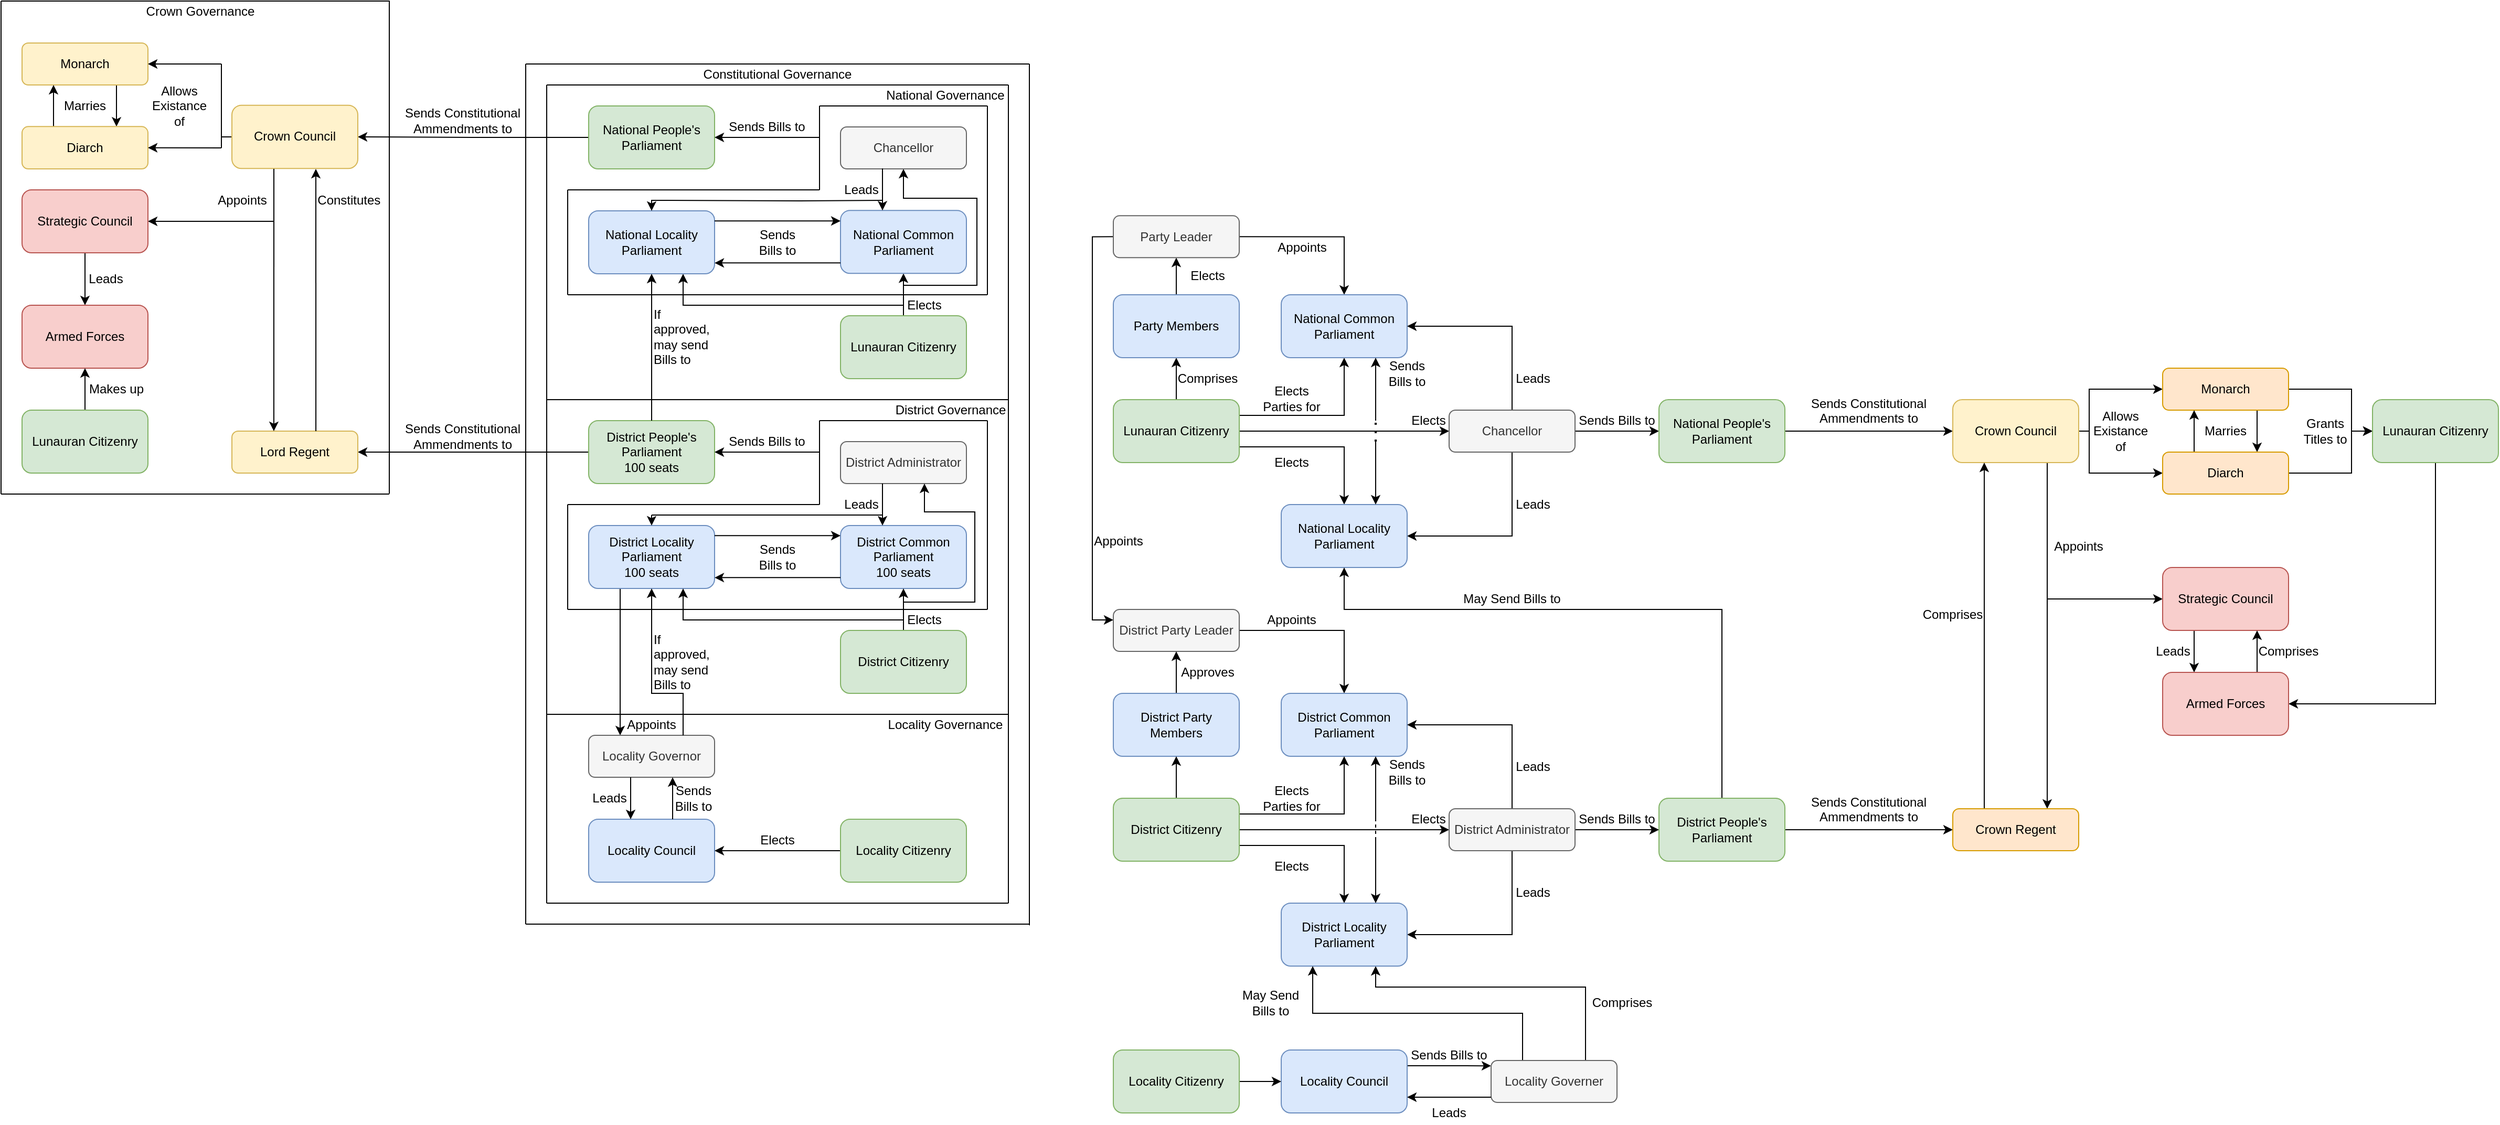 <mxfile version="21.5.1" type="device">
  <diagram name="Page-1" id="6h7XjxKtgOni8jH2CvwF">
    <mxGraphModel dx="1436" dy="614" grid="0" gridSize="10" guides="1" tooltips="1" connect="1" arrows="1" fold="1" page="0" pageScale="1" pageWidth="827" pageHeight="1169" math="0" shadow="0">
      <root>
        <mxCell id="0" />
        <mxCell id="1" parent="0" />
        <mxCell id="jFis_6ZMvsJZgFz4cc4w-99" style="edgeStyle=orthogonalEdgeStyle;rounded=0;orthogonalLoop=1;jettySize=auto;html=1;exitX=0.25;exitY=1;exitDx=0;exitDy=0;entryX=0.25;entryY=0;entryDx=0;entryDy=0;" parent="1" source="jFis_6ZMvsJZgFz4cc4w-62" target="jFis_6ZMvsJZgFz4cc4w-98" edge="1">
          <mxGeometry relative="1" as="geometry" />
        </mxCell>
        <mxCell id="jFis_6ZMvsJZgFz4cc4w-62" value="District Locality Parliament&lt;br&gt;100 seats" style="rounded=1;whiteSpace=wrap;html=1;fillColor=#dae8fc;strokeColor=#6c8ebf;" parent="1" vertex="1">
          <mxGeometry x="220" y="560" width="120" height="60" as="geometry" />
        </mxCell>
        <mxCell id="jFis_6ZMvsJZgFz4cc4w-63" value="District Common Parliament&lt;br&gt;100 seats" style="rounded=1;whiteSpace=wrap;html=1;fillColor=#dae8fc;strokeColor=#6c8ebf;" parent="1" vertex="1">
          <mxGeometry x="460" y="560" width="120" height="60" as="geometry" />
        </mxCell>
        <mxCell id="jFis_6ZMvsJZgFz4cc4w-64" style="edgeStyle=orthogonalEdgeStyle;rounded=0;orthogonalLoop=1;jettySize=auto;html=1;exitX=0;exitY=0.75;exitDx=0;exitDy=0;entryX=1;entryY=0.75;entryDx=0;entryDy=0;" parent="1" edge="1">
          <mxGeometry relative="1" as="geometry">
            <mxPoint x="460" y="609.67" as="sourcePoint" />
            <mxPoint x="340" y="609.67" as="targetPoint" />
          </mxGeometry>
        </mxCell>
        <mxCell id="jFis_6ZMvsJZgFz4cc4w-65" style="edgeStyle=orthogonalEdgeStyle;rounded=0;orthogonalLoop=1;jettySize=auto;html=1;exitX=1;exitY=0.25;exitDx=0;exitDy=0;entryX=0;entryY=0.25;entryDx=0;entryDy=0;" parent="1" edge="1">
          <mxGeometry relative="1" as="geometry">
            <mxPoint x="340" y="569.67" as="sourcePoint" />
            <mxPoint x="460" y="569.67" as="targetPoint" />
          </mxGeometry>
        </mxCell>
        <mxCell id="jFis_6ZMvsJZgFz4cc4w-66" value="Sends Bills to" style="text;html=1;strokeColor=none;fillColor=none;align=center;verticalAlign=middle;whiteSpace=wrap;rounded=0;" parent="1" vertex="1">
          <mxGeometry x="380" y="574.67" width="40" height="30" as="geometry" />
        </mxCell>
        <mxCell id="jFis_6ZMvsJZgFz4cc4w-67" value="District Administrator" style="rounded=1;whiteSpace=wrap;html=1;fillColor=#f5f5f5;fontColor=#333333;strokeColor=#666666;" parent="1" vertex="1">
          <mxGeometry x="460" y="480" width="120" height="40" as="geometry" />
        </mxCell>
        <mxCell id="jFis_6ZMvsJZgFz4cc4w-71" value="" style="endArrow=classic;html=1;rounded=0;entryX=0;entryY=0;entryDx=0;entryDy=0;exitX=0.5;exitY=0;exitDx=0;exitDy=0;edgeStyle=orthogonalEdgeStyle;" parent="1" source="jFis_6ZMvsJZgFz4cc4w-94" edge="1">
          <mxGeometry width="50" height="50" relative="1" as="geometry">
            <mxPoint x="370" y="590" as="sourcePoint" />
            <mxPoint x="540" y="520" as="targetPoint" />
            <Array as="points">
              <mxPoint x="520" y="633" />
              <mxPoint x="588" y="633" />
              <mxPoint x="588" y="547" />
              <mxPoint x="540" y="547" />
            </Array>
          </mxGeometry>
        </mxCell>
        <mxCell id="jFis_6ZMvsJZgFz4cc4w-72" value="Leads" style="text;html=1;strokeColor=none;fillColor=none;align=center;verticalAlign=middle;whiteSpace=wrap;rounded=0;" parent="1" vertex="1">
          <mxGeometry x="460" y="520" width="40" height="40" as="geometry" />
        </mxCell>
        <mxCell id="jFis_6ZMvsJZgFz4cc4w-74" value="" style="endArrow=classic;html=1;rounded=0;entryX=1;entryY=1;entryDx=0;entryDy=0;exitX=1;exitY=0;exitDx=0;exitDy=0;" parent="1" source="jFis_6ZMvsJZgFz4cc4w-72" target="jFis_6ZMvsJZgFz4cc4w-72" edge="1">
          <mxGeometry width="50" height="50" relative="1" as="geometry">
            <mxPoint x="340" y="560" as="sourcePoint" />
            <mxPoint x="390" y="510" as="targetPoint" />
          </mxGeometry>
        </mxCell>
        <mxCell id="jFis_6ZMvsJZgFz4cc4w-75" value="" style="endArrow=none;html=1;rounded=0;" parent="1" edge="1">
          <mxGeometry width="50" height="50" relative="1" as="geometry">
            <mxPoint x="200" y="540" as="sourcePoint" />
            <mxPoint x="440" y="540" as="targetPoint" />
          </mxGeometry>
        </mxCell>
        <mxCell id="jFis_6ZMvsJZgFz4cc4w-76" value="" style="endArrow=none;html=1;rounded=0;" parent="1" edge="1">
          <mxGeometry width="50" height="50" relative="1" as="geometry">
            <mxPoint x="440" y="460" as="sourcePoint" />
            <mxPoint x="440" y="540" as="targetPoint" />
          </mxGeometry>
        </mxCell>
        <mxCell id="jFis_6ZMvsJZgFz4cc4w-77" value="" style="endArrow=none;html=1;rounded=0;" parent="1" edge="1">
          <mxGeometry width="50" height="50" relative="1" as="geometry">
            <mxPoint x="200" y="640" as="sourcePoint" />
            <mxPoint x="200" y="540" as="targetPoint" />
          </mxGeometry>
        </mxCell>
        <mxCell id="jFis_6ZMvsJZgFz4cc4w-78" value="" style="endArrow=none;html=1;rounded=0;" parent="1" edge="1">
          <mxGeometry width="50" height="50" relative="1" as="geometry">
            <mxPoint x="200" y="640" as="sourcePoint" />
            <mxPoint x="600" y="640" as="targetPoint" />
          </mxGeometry>
        </mxCell>
        <mxCell id="jFis_6ZMvsJZgFz4cc4w-79" value="" style="endArrow=none;html=1;rounded=0;" parent="1" edge="1">
          <mxGeometry width="50" height="50" relative="1" as="geometry">
            <mxPoint x="600" y="460" as="sourcePoint" />
            <mxPoint x="600" y="640" as="targetPoint" />
          </mxGeometry>
        </mxCell>
        <mxCell id="jFis_6ZMvsJZgFz4cc4w-80" value="" style="endArrow=none;html=1;rounded=0;" parent="1" edge="1">
          <mxGeometry width="50" height="50" relative="1" as="geometry">
            <mxPoint x="440" y="460" as="sourcePoint" />
            <mxPoint x="600" y="460" as="targetPoint" />
          </mxGeometry>
        </mxCell>
        <mxCell id="Bzfb_-UC_uGCn0BHHycY-45" style="edgeStyle=orthogonalEdgeStyle;rounded=0;orthogonalLoop=1;jettySize=auto;html=1;exitX=0;exitY=0.5;exitDx=0;exitDy=0;entryX=1;entryY=0.5;entryDx=0;entryDy=0;startArrow=none;startFill=0;endArrow=classic;endFill=1;" parent="1" source="jFis_6ZMvsJZgFz4cc4w-81" target="Bzfb_-UC_uGCn0BHHycY-5" edge="1">
          <mxGeometry relative="1" as="geometry" />
        </mxCell>
        <mxCell id="jFis_6ZMvsJZgFz4cc4w-81" value="District People&#39;s Parliament&lt;br&gt;100 seats" style="rounded=1;whiteSpace=wrap;html=1;fillColor=#d5e8d4;strokeColor=#82b366;" parent="1" vertex="1">
          <mxGeometry x="220" y="460" width="120" height="60" as="geometry" />
        </mxCell>
        <mxCell id="jFis_6ZMvsJZgFz4cc4w-85" value="" style="endArrow=none;html=1;rounded=0;" parent="1" edge="1">
          <mxGeometry width="50" height="50" relative="1" as="geometry">
            <mxPoint x="180" y="440" as="sourcePoint" />
            <mxPoint x="620" y="440" as="targetPoint" />
          </mxGeometry>
        </mxCell>
        <mxCell id="jFis_6ZMvsJZgFz4cc4w-86" value="" style="endArrow=none;html=1;rounded=0;" parent="1" edge="1">
          <mxGeometry width="50" height="50" relative="1" as="geometry">
            <mxPoint x="180" y="920" as="sourcePoint" />
            <mxPoint x="180" y="440" as="targetPoint" />
          </mxGeometry>
        </mxCell>
        <mxCell id="jFis_6ZMvsJZgFz4cc4w-88" value="" style="endArrow=none;html=1;rounded=0;" parent="1" edge="1">
          <mxGeometry width="50" height="50" relative="1" as="geometry">
            <mxPoint x="620" y="920" as="sourcePoint" />
            <mxPoint x="620" y="440" as="targetPoint" />
          </mxGeometry>
        </mxCell>
        <mxCell id="jFis_6ZMvsJZgFz4cc4w-89" value="" style="endArrow=none;html=1;rounded=0;" parent="1" edge="1">
          <mxGeometry width="50" height="50" relative="1" as="geometry">
            <mxPoint x="280" y="550" as="sourcePoint" />
            <mxPoint x="500" y="550" as="targetPoint" />
          </mxGeometry>
        </mxCell>
        <mxCell id="jFis_6ZMvsJZgFz4cc4w-90" value="" style="endArrow=classic;html=1;rounded=0;entryX=0.5;entryY=0;entryDx=0;entryDy=0;" parent="1" target="jFis_6ZMvsJZgFz4cc4w-62" edge="1">
          <mxGeometry width="50" height="50" relative="1" as="geometry">
            <mxPoint x="280" y="550" as="sourcePoint" />
            <mxPoint x="350" y="550" as="targetPoint" />
          </mxGeometry>
        </mxCell>
        <mxCell id="jFis_6ZMvsJZgFz4cc4w-91" value="District Governance" style="text;html=1;strokeColor=none;fillColor=none;align=center;verticalAlign=middle;whiteSpace=wrap;rounded=0;" parent="1" vertex="1">
          <mxGeometry x="510" y="440" width="110" height="20" as="geometry" />
        </mxCell>
        <mxCell id="jFis_6ZMvsJZgFz4cc4w-95" style="edgeStyle=orthogonalEdgeStyle;rounded=0;orthogonalLoop=1;jettySize=auto;html=1;exitX=0.5;exitY=0;exitDx=0;exitDy=0;entryX=0.5;entryY=1;entryDx=0;entryDy=0;" parent="1" source="jFis_6ZMvsJZgFz4cc4w-94" target="jFis_6ZMvsJZgFz4cc4w-63" edge="1">
          <mxGeometry relative="1" as="geometry" />
        </mxCell>
        <mxCell id="jFis_6ZMvsJZgFz4cc4w-122" style="edgeStyle=orthogonalEdgeStyle;rounded=0;orthogonalLoop=1;jettySize=auto;html=1;exitX=0.5;exitY=0;exitDx=0;exitDy=0;entryX=0.75;entryY=1;entryDx=0;entryDy=0;" parent="1" source="jFis_6ZMvsJZgFz4cc4w-94" target="jFis_6ZMvsJZgFz4cc4w-62" edge="1">
          <mxGeometry relative="1" as="geometry">
            <Array as="points">
              <mxPoint x="520" y="650" />
              <mxPoint x="310" y="650" />
            </Array>
          </mxGeometry>
        </mxCell>
        <mxCell id="jFis_6ZMvsJZgFz4cc4w-94" value="District Citizenry" style="rounded=1;whiteSpace=wrap;html=1;fillColor=#d5e8d4;strokeColor=#82b366;" parent="1" vertex="1">
          <mxGeometry x="460" y="660" width="120" height="60" as="geometry" />
        </mxCell>
        <mxCell id="jFis_6ZMvsJZgFz4cc4w-97" value="Elects" style="text;html=1;strokeColor=none;fillColor=none;align=center;verticalAlign=middle;whiteSpace=wrap;rounded=0;" parent="1" vertex="1">
          <mxGeometry x="520" y="640" width="40" height="20" as="geometry" />
        </mxCell>
        <mxCell id="jFis_6ZMvsJZgFz4cc4w-98" value="Locality Governor" style="rounded=1;whiteSpace=wrap;html=1;fillColor=#f5f5f5;fontColor=#333333;strokeColor=#666666;" parent="1" vertex="1">
          <mxGeometry x="220" y="760" width="120" height="40" as="geometry" />
        </mxCell>
        <mxCell id="jFis_6ZMvsJZgFz4cc4w-100" value="Appoints" style="text;html=1;strokeColor=none;fillColor=none;align=center;verticalAlign=middle;whiteSpace=wrap;rounded=0;" parent="1" vertex="1">
          <mxGeometry x="250" y="740" width="60" height="20" as="geometry" />
        </mxCell>
        <mxCell id="jFis_6ZMvsJZgFz4cc4w-101" value="" style="endArrow=none;html=1;rounded=0;" parent="1" edge="1">
          <mxGeometry width="50" height="50" relative="1" as="geometry">
            <mxPoint x="620" y="740" as="sourcePoint" />
            <mxPoint x="180" y="740" as="targetPoint" />
          </mxGeometry>
        </mxCell>
        <mxCell id="jFis_6ZMvsJZgFz4cc4w-102" value="Locality Council" style="rounded=1;whiteSpace=wrap;html=1;fillColor=#dae8fc;strokeColor=#6c8ebf;" parent="1" vertex="1">
          <mxGeometry x="220" y="840" width="120" height="60" as="geometry" />
        </mxCell>
        <mxCell id="jFis_6ZMvsJZgFz4cc4w-105" style="edgeStyle=orthogonalEdgeStyle;rounded=0;orthogonalLoop=1;jettySize=auto;html=1;exitX=0;exitY=0.5;exitDx=0;exitDy=0;entryX=1;entryY=0.5;entryDx=0;entryDy=0;" parent="1" source="jFis_6ZMvsJZgFz4cc4w-104" target="jFis_6ZMvsJZgFz4cc4w-102" edge="1">
          <mxGeometry relative="1" as="geometry" />
        </mxCell>
        <mxCell id="jFis_6ZMvsJZgFz4cc4w-104" value="Locality Citizenry" style="rounded=1;whiteSpace=wrap;html=1;fillColor=#d5e8d4;strokeColor=#82b366;" parent="1" vertex="1">
          <mxGeometry x="460" y="840" width="120" height="60" as="geometry" />
        </mxCell>
        <mxCell id="jFis_6ZMvsJZgFz4cc4w-106" value="Elects" style="text;html=1;strokeColor=none;fillColor=none;align=center;verticalAlign=middle;whiteSpace=wrap;rounded=0;" parent="1" vertex="1">
          <mxGeometry x="370" y="850" width="60" height="20" as="geometry" />
        </mxCell>
        <mxCell id="jFis_6ZMvsJZgFz4cc4w-108" value="Sends Bills to" style="text;html=1;strokeColor=none;fillColor=none;align=center;verticalAlign=middle;whiteSpace=wrap;rounded=0;" parent="1" vertex="1">
          <mxGeometry x="300" y="800" width="40" height="40" as="geometry" />
        </mxCell>
        <mxCell id="jFis_6ZMvsJZgFz4cc4w-109" value="" style="endArrow=classic;html=1;rounded=0;entryX=0;entryY=0;entryDx=0;entryDy=0;exitX=0;exitY=1;exitDx=0;exitDy=0;" parent="1" source="jFis_6ZMvsJZgFz4cc4w-108" target="jFis_6ZMvsJZgFz4cc4w-108" edge="1">
          <mxGeometry width="50" height="50" relative="1" as="geometry">
            <mxPoint x="430" y="720" as="sourcePoint" />
            <mxPoint x="480" y="670" as="targetPoint" />
          </mxGeometry>
        </mxCell>
        <mxCell id="jFis_6ZMvsJZgFz4cc4w-110" value="Leads" style="text;html=1;strokeColor=none;fillColor=none;align=center;verticalAlign=middle;whiteSpace=wrap;rounded=0;" parent="1" vertex="1">
          <mxGeometry x="220" y="800" width="40" height="40" as="geometry" />
        </mxCell>
        <mxCell id="jFis_6ZMvsJZgFz4cc4w-112" value="" style="endArrow=classic;html=1;rounded=0;entryX=1;entryY=1;entryDx=0;entryDy=0;exitX=1;exitY=0;exitDx=0;exitDy=0;" parent="1" source="jFis_6ZMvsJZgFz4cc4w-110" target="jFis_6ZMvsJZgFz4cc4w-110" edge="1">
          <mxGeometry width="50" height="50" relative="1" as="geometry">
            <mxPoint x="430" y="720" as="sourcePoint" />
            <mxPoint x="480" y="670" as="targetPoint" />
          </mxGeometry>
        </mxCell>
        <mxCell id="jFis_6ZMvsJZgFz4cc4w-114" value="" style="endArrow=none;html=1;rounded=0;" parent="1" edge="1">
          <mxGeometry width="50" height="50" relative="1" as="geometry">
            <mxPoint x="180" y="920" as="sourcePoint" />
            <mxPoint x="620" y="920" as="targetPoint" />
          </mxGeometry>
        </mxCell>
        <mxCell id="jFis_6ZMvsJZgFz4cc4w-115" value="Locality Governance" style="text;html=1;strokeColor=none;fillColor=none;align=center;verticalAlign=middle;whiteSpace=wrap;rounded=0;" parent="1" vertex="1">
          <mxGeometry x="500" y="740" width="120" height="20" as="geometry" />
        </mxCell>
        <mxCell id="jFis_6ZMvsJZgFz4cc4w-118" style="edgeStyle=orthogonalEdgeStyle;rounded=0;orthogonalLoop=1;jettySize=auto;html=1;exitX=0.5;exitY=0;exitDx=0;exitDy=0;entryX=0.5;entryY=1;entryDx=0;entryDy=0;" parent="1" source="jFis_6ZMvsJZgFz4cc4w-116" target="jFis_6ZMvsJZgFz4cc4w-117" edge="1">
          <mxGeometry relative="1" as="geometry" />
        </mxCell>
        <mxCell id="jFis_6ZMvsJZgFz4cc4w-148" style="edgeStyle=orthogonalEdgeStyle;rounded=0;orthogonalLoop=1;jettySize=auto;html=1;exitX=0.5;exitY=0;exitDx=0;exitDy=0;entryX=0.75;entryY=1;entryDx=0;entryDy=0;" parent="1" source="jFis_6ZMvsJZgFz4cc4w-116" target="jFis_6ZMvsJZgFz4cc4w-125" edge="1">
          <mxGeometry relative="1" as="geometry">
            <Array as="points">
              <mxPoint x="520" y="350" />
              <mxPoint x="310" y="350" />
            </Array>
          </mxGeometry>
        </mxCell>
        <mxCell id="_URF-IYy2UcD4--xPC-q-1" style="edgeStyle=orthogonalEdgeStyle;rounded=0;orthogonalLoop=1;jettySize=auto;html=1;exitX=0.5;exitY=0;exitDx=0;exitDy=0;entryX=0.5;entryY=1;entryDx=0;entryDy=0;" parent="1" source="jFis_6ZMvsJZgFz4cc4w-116" target="jFis_6ZMvsJZgFz4cc4w-129" edge="1">
          <mxGeometry relative="1" as="geometry">
            <Array as="points">
              <mxPoint x="520" y="331" />
              <mxPoint x="590" y="331" />
              <mxPoint x="590" y="248" />
              <mxPoint x="520" y="248" />
            </Array>
          </mxGeometry>
        </mxCell>
        <mxCell id="jFis_6ZMvsJZgFz4cc4w-116" value="Lunauran Citizenry" style="rounded=1;whiteSpace=wrap;html=1;fillColor=#d5e8d4;strokeColor=#82b366;" parent="1" vertex="1">
          <mxGeometry x="460" y="360" width="120" height="60" as="geometry" />
        </mxCell>
        <mxCell id="jFis_6ZMvsJZgFz4cc4w-117" value="National Common Parliament" style="rounded=1;whiteSpace=wrap;html=1;fillColor=#dae8fc;strokeColor=#6c8ebf;" parent="1" vertex="1">
          <mxGeometry x="460" y="259.66" width="120" height="60" as="geometry" />
        </mxCell>
        <mxCell id="jFis_6ZMvsJZgFz4cc4w-123" value="" style="endArrow=classic;html=1;rounded=0;exitX=0.75;exitY=0;exitDx=0;exitDy=0;entryX=0.5;entryY=1;entryDx=0;entryDy=0;edgeStyle=orthogonalEdgeStyle;" parent="1" source="jFis_6ZMvsJZgFz4cc4w-98" target="jFis_6ZMvsJZgFz4cc4w-62" edge="1">
          <mxGeometry width="50" height="50" relative="1" as="geometry">
            <mxPoint x="350" y="680" as="sourcePoint" />
            <mxPoint x="400" y="630" as="targetPoint" />
            <Array as="points">
              <mxPoint x="310" y="720" />
              <mxPoint x="280" y="720" />
            </Array>
          </mxGeometry>
        </mxCell>
        <mxCell id="jFis_6ZMvsJZgFz4cc4w-124" value="If approved, may send Bills to" style="text;html=1;strokeColor=none;fillColor=none;align=left;verticalAlign=middle;whiteSpace=wrap;rounded=0;" parent="1" vertex="1">
          <mxGeometry x="280" y="660" width="60" height="60" as="geometry" />
        </mxCell>
        <mxCell id="jFis_6ZMvsJZgFz4cc4w-125" value="National Locality Parliament" style="rounded=1;whiteSpace=wrap;html=1;fillColor=#dae8fc;strokeColor=#6c8ebf;" parent="1" vertex="1">
          <mxGeometry x="220" y="260" width="120" height="60" as="geometry" />
        </mxCell>
        <mxCell id="jFis_6ZMvsJZgFz4cc4w-126" style="edgeStyle=orthogonalEdgeStyle;rounded=0;orthogonalLoop=1;jettySize=auto;html=1;exitX=0;exitY=0.75;exitDx=0;exitDy=0;entryX=1;entryY=0.75;entryDx=0;entryDy=0;" parent="1" edge="1">
          <mxGeometry relative="1" as="geometry">
            <mxPoint x="460" y="309.66" as="sourcePoint" />
            <mxPoint x="340" y="309.66" as="targetPoint" />
          </mxGeometry>
        </mxCell>
        <mxCell id="jFis_6ZMvsJZgFz4cc4w-127" style="edgeStyle=orthogonalEdgeStyle;rounded=0;orthogonalLoop=1;jettySize=auto;html=1;exitX=1;exitY=0.25;exitDx=0;exitDy=0;entryX=0;entryY=0.25;entryDx=0;entryDy=0;" parent="1" edge="1">
          <mxGeometry relative="1" as="geometry">
            <mxPoint x="340" y="269.66" as="sourcePoint" />
            <mxPoint x="460" y="269.66" as="targetPoint" />
          </mxGeometry>
        </mxCell>
        <mxCell id="jFis_6ZMvsJZgFz4cc4w-128" value="Sends Bills to" style="text;html=1;strokeColor=none;fillColor=none;align=center;verticalAlign=middle;whiteSpace=wrap;rounded=0;" parent="1" vertex="1">
          <mxGeometry x="380" y="274.66" width="40" height="30" as="geometry" />
        </mxCell>
        <mxCell id="jFis_6ZMvsJZgFz4cc4w-129" value="Chancellor" style="rounded=1;whiteSpace=wrap;html=1;fillColor=#f5f5f5;fontColor=#333333;strokeColor=#666666;" parent="1" vertex="1">
          <mxGeometry x="460" y="180" width="120" height="40" as="geometry" />
        </mxCell>
        <mxCell id="jFis_6ZMvsJZgFz4cc4w-135" value="" style="endArrow=classic;html=1;rounded=0;entryX=1;entryY=0.333;entryDx=0;entryDy=0;entryPerimeter=0;" parent="1" edge="1">
          <mxGeometry width="50" height="50" relative="1" as="geometry">
            <mxPoint x="440" y="490" as="sourcePoint" />
            <mxPoint x="340" y="489.98" as="targetPoint" />
          </mxGeometry>
        </mxCell>
        <mxCell id="jFis_6ZMvsJZgFz4cc4w-136" value="Sends Bills to" style="text;html=1;strokeColor=none;fillColor=none;align=center;verticalAlign=middle;whiteSpace=wrap;rounded=0;" parent="1" vertex="1">
          <mxGeometry x="340" y="470" width="100" height="20" as="geometry" />
        </mxCell>
        <mxCell id="jFis_6ZMvsJZgFz4cc4w-141" value="Leads" style="text;html=1;strokeColor=none;fillColor=none;align=center;verticalAlign=middle;whiteSpace=wrap;rounded=0;" parent="1" vertex="1">
          <mxGeometry x="460" y="219.66" width="40" height="40" as="geometry" />
        </mxCell>
        <mxCell id="jFis_6ZMvsJZgFz4cc4w-143" value="" style="endArrow=classic;html=1;rounded=0;entryX=1;entryY=1;entryDx=0;entryDy=0;exitX=1;exitY=0;exitDx=0;exitDy=0;" parent="1" source="jFis_6ZMvsJZgFz4cc4w-141" target="jFis_6ZMvsJZgFz4cc4w-141" edge="1">
          <mxGeometry width="50" height="50" relative="1" as="geometry">
            <mxPoint x="450" y="360" as="sourcePoint" />
            <mxPoint x="500" y="310" as="targetPoint" />
          </mxGeometry>
        </mxCell>
        <mxCell id="jFis_6ZMvsJZgFz4cc4w-145" value="" style="endArrow=classic;html=1;rounded=0;entryX=0.5;entryY=0;entryDx=0;entryDy=0;edgeStyle=orthogonalEdgeStyle;" parent="1" target="jFis_6ZMvsJZgFz4cc4w-125" edge="1">
          <mxGeometry width="50" height="50" relative="1" as="geometry">
            <mxPoint x="500" y="250" as="sourcePoint" />
            <mxPoint x="500" y="290" as="targetPoint" />
          </mxGeometry>
        </mxCell>
        <mxCell id="jFis_6ZMvsJZgFz4cc4w-146" value="" style="endArrow=classic;html=1;rounded=0;entryX=0.5;entryY=1;entryDx=0;entryDy=0;exitX=0.5;exitY=0;exitDx=0;exitDy=0;" parent="1" source="jFis_6ZMvsJZgFz4cc4w-81" target="jFis_6ZMvsJZgFz4cc4w-125" edge="1">
          <mxGeometry width="50" height="50" relative="1" as="geometry">
            <mxPoint x="450" y="480" as="sourcePoint" />
            <mxPoint x="500" y="430" as="targetPoint" />
          </mxGeometry>
        </mxCell>
        <mxCell id="jFis_6ZMvsJZgFz4cc4w-147" value="If approved, may send Bills to" style="text;html=1;strokeColor=none;fillColor=none;align=left;verticalAlign=middle;whiteSpace=wrap;rounded=0;" parent="1" vertex="1">
          <mxGeometry x="280" y="350" width="60" height="60" as="geometry" />
        </mxCell>
        <mxCell id="jFis_6ZMvsJZgFz4cc4w-149" value="Elects" style="text;html=1;strokeColor=none;fillColor=none;align=center;verticalAlign=middle;whiteSpace=wrap;rounded=0;" parent="1" vertex="1">
          <mxGeometry x="520" y="340" width="40" height="20" as="geometry" />
        </mxCell>
        <mxCell id="Bzfb_-UC_uGCn0BHHycY-46" style="edgeStyle=orthogonalEdgeStyle;rounded=0;orthogonalLoop=1;jettySize=auto;html=1;exitX=0;exitY=0.5;exitDx=0;exitDy=0;entryX=1;entryY=0.5;entryDx=0;entryDy=0;startArrow=none;startFill=0;endArrow=classic;endFill=1;" parent="1" source="jFis_6ZMvsJZgFz4cc4w-150" target="jFis_6ZMvsJZgFz4cc4w-172" edge="1">
          <mxGeometry relative="1" as="geometry" />
        </mxCell>
        <mxCell id="jFis_6ZMvsJZgFz4cc4w-150" value="National People&#39;s Parliament" style="rounded=1;whiteSpace=wrap;html=1;fillColor=#d5e8d4;strokeColor=#82b366;" parent="1" vertex="1">
          <mxGeometry x="220" y="160" width="120" height="60" as="geometry" />
        </mxCell>
        <mxCell id="jFis_6ZMvsJZgFz4cc4w-151" value="" style="endArrow=none;html=1;rounded=0;" parent="1" edge="1">
          <mxGeometry width="50" height="50" relative="1" as="geometry">
            <mxPoint x="200" y="340" as="sourcePoint" />
            <mxPoint x="600" y="340" as="targetPoint" />
          </mxGeometry>
        </mxCell>
        <mxCell id="jFis_6ZMvsJZgFz4cc4w-152" value="" style="endArrow=none;html=1;rounded=0;" parent="1" edge="1">
          <mxGeometry width="50" height="50" relative="1" as="geometry">
            <mxPoint x="200" y="340" as="sourcePoint" />
            <mxPoint x="200" y="240" as="targetPoint" />
          </mxGeometry>
        </mxCell>
        <mxCell id="jFis_6ZMvsJZgFz4cc4w-153" value="" style="endArrow=none;html=1;rounded=0;" parent="1" edge="1">
          <mxGeometry width="50" height="50" relative="1" as="geometry">
            <mxPoint x="200" y="240" as="sourcePoint" />
            <mxPoint x="440" y="240" as="targetPoint" />
          </mxGeometry>
        </mxCell>
        <mxCell id="jFis_6ZMvsJZgFz4cc4w-154" value="" style="endArrow=none;html=1;rounded=0;" parent="1" edge="1">
          <mxGeometry width="50" height="50" relative="1" as="geometry">
            <mxPoint x="440" y="240" as="sourcePoint" />
            <mxPoint x="440" y="160" as="targetPoint" />
          </mxGeometry>
        </mxCell>
        <mxCell id="jFis_6ZMvsJZgFz4cc4w-156" value="" style="endArrow=none;html=1;rounded=0;" parent="1" edge="1">
          <mxGeometry width="50" height="50" relative="1" as="geometry">
            <mxPoint x="440" y="160" as="sourcePoint" />
            <mxPoint x="600" y="160" as="targetPoint" />
          </mxGeometry>
        </mxCell>
        <mxCell id="jFis_6ZMvsJZgFz4cc4w-157" value="" style="endArrow=none;html=1;rounded=0;" parent="1" edge="1">
          <mxGeometry width="50" height="50" relative="1" as="geometry">
            <mxPoint x="600" y="340" as="sourcePoint" />
            <mxPoint x="600" y="160" as="targetPoint" />
          </mxGeometry>
        </mxCell>
        <mxCell id="jFis_6ZMvsJZgFz4cc4w-158" value="Sends Bills to" style="text;html=1;strokeColor=none;fillColor=none;align=center;verticalAlign=middle;whiteSpace=wrap;rounded=0;" parent="1" vertex="1">
          <mxGeometry x="340" y="170" width="100" height="20" as="geometry" />
        </mxCell>
        <mxCell id="jFis_6ZMvsJZgFz4cc4w-159" value="" style="endArrow=classic;html=1;rounded=0;entryX=1;entryY=0.5;entryDx=0;entryDy=0;" parent="1" target="jFis_6ZMvsJZgFz4cc4w-150" edge="1">
          <mxGeometry width="50" height="50" relative="1" as="geometry">
            <mxPoint x="440" y="190" as="sourcePoint" />
            <mxPoint x="500" y="240" as="targetPoint" />
          </mxGeometry>
        </mxCell>
        <mxCell id="jFis_6ZMvsJZgFz4cc4w-160" value="" style="endArrow=none;html=1;rounded=0;" parent="1" edge="1">
          <mxGeometry width="50" height="50" relative="1" as="geometry">
            <mxPoint x="180" y="440" as="sourcePoint" />
            <mxPoint x="180" y="140" as="targetPoint" />
          </mxGeometry>
        </mxCell>
        <mxCell id="jFis_6ZMvsJZgFz4cc4w-161" value="" style="endArrow=none;html=1;rounded=0;" parent="1" edge="1">
          <mxGeometry width="50" height="50" relative="1" as="geometry">
            <mxPoint x="180" y="140" as="sourcePoint" />
            <mxPoint x="620" y="140" as="targetPoint" />
          </mxGeometry>
        </mxCell>
        <mxCell id="jFis_6ZMvsJZgFz4cc4w-162" value="" style="endArrow=none;html=1;rounded=0;exitX=1;exitY=0;exitDx=0;exitDy=0;" parent="1" source="jFis_6ZMvsJZgFz4cc4w-91" edge="1">
          <mxGeometry width="50" height="50" relative="1" as="geometry">
            <mxPoint x="450" y="280" as="sourcePoint" />
            <mxPoint x="620" y="140" as="targetPoint" />
          </mxGeometry>
        </mxCell>
        <mxCell id="jFis_6ZMvsJZgFz4cc4w-163" value="National Governance" style="text;html=1;strokeColor=none;fillColor=none;align=center;verticalAlign=middle;whiteSpace=wrap;rounded=0;" parent="1" vertex="1">
          <mxGeometry x="500" y="140" width="120" height="20" as="geometry" />
        </mxCell>
        <mxCell id="jFis_6ZMvsJZgFz4cc4w-164" value="" style="endArrow=none;html=1;rounded=0;" parent="1" edge="1">
          <mxGeometry width="50" height="50" relative="1" as="geometry">
            <mxPoint x="160" y="940" as="sourcePoint" />
            <mxPoint x="640" y="940" as="targetPoint" />
          </mxGeometry>
        </mxCell>
        <mxCell id="jFis_6ZMvsJZgFz4cc4w-165" value="" style="endArrow=none;html=1;rounded=0;" parent="1" edge="1">
          <mxGeometry width="50" height="50" relative="1" as="geometry">
            <mxPoint x="160" y="940" as="sourcePoint" />
            <mxPoint x="160" y="120" as="targetPoint" />
          </mxGeometry>
        </mxCell>
        <mxCell id="jFis_6ZMvsJZgFz4cc4w-168" value="" style="endArrow=none;html=1;rounded=0;" parent="1" edge="1">
          <mxGeometry width="50" height="50" relative="1" as="geometry">
            <mxPoint x="640" y="941.067" as="sourcePoint" />
            <mxPoint x="640" y="120" as="targetPoint" />
          </mxGeometry>
        </mxCell>
        <mxCell id="jFis_6ZMvsJZgFz4cc4w-170" value="" style="endArrow=none;html=1;rounded=0;" parent="1" edge="1">
          <mxGeometry width="50" height="50" relative="1" as="geometry">
            <mxPoint x="160" y="120" as="sourcePoint" />
            <mxPoint x="640" y="120" as="targetPoint" />
          </mxGeometry>
        </mxCell>
        <mxCell id="jFis_6ZMvsJZgFz4cc4w-171" value="Constitutional Governance" style="text;html=1;strokeColor=none;fillColor=none;align=center;verticalAlign=middle;whiteSpace=wrap;rounded=0;" parent="1" vertex="1">
          <mxGeometry x="320" y="120" width="160" height="20" as="geometry" />
        </mxCell>
        <mxCell id="NXiSKtFKVQyB8_nkmf_z-3" style="edgeStyle=orthogonalEdgeStyle;rounded=0;orthogonalLoop=1;jettySize=auto;html=1;exitX=0;exitY=0.5;exitDx=0;exitDy=0;endArrow=none;endFill=0;" parent="1" source="jFis_6ZMvsJZgFz4cc4w-172" edge="1">
          <mxGeometry relative="1" as="geometry">
            <mxPoint x="-130" y="190" as="targetPoint" />
          </mxGeometry>
        </mxCell>
        <mxCell id="jFis_6ZMvsJZgFz4cc4w-172" value="Crown Council" style="rounded=1;whiteSpace=wrap;html=1;fillColor=#fff2cc;strokeColor=#d6b656;" parent="1" vertex="1">
          <mxGeometry x="-120" y="159.32" width="120" height="60.34" as="geometry" />
        </mxCell>
        <mxCell id="Bzfb_-UC_uGCn0BHHycY-5" value="Lord Regent" style="rounded=1;whiteSpace=wrap;html=1;fillColor=#fff2cc;strokeColor=#d6b656;" parent="1" vertex="1">
          <mxGeometry x="-120" y="470" width="120" height="40" as="geometry" />
        </mxCell>
        <mxCell id="Bzfb_-UC_uGCn0BHHycY-8" value="&amp;nbsp;Constitutes" style="text;html=1;strokeColor=none;fillColor=none;align=center;verticalAlign=middle;whiteSpace=wrap;rounded=0;" parent="1" vertex="1">
          <mxGeometry x="-40" y="220" width="60" height="60" as="geometry" />
        </mxCell>
        <mxCell id="Bzfb_-UC_uGCn0BHHycY-10" value="Appoints" style="text;html=1;strokeColor=none;fillColor=none;align=center;verticalAlign=middle;whiteSpace=wrap;rounded=0;" parent="1" vertex="1">
          <mxGeometry x="-140" y="220" width="60" height="60" as="geometry" />
        </mxCell>
        <mxCell id="Bzfb_-UC_uGCn0BHHycY-11" value="" style="endArrow=classic;html=1;rounded=0;entryX=0;entryY=0;entryDx=0;entryDy=0;exitX=0.667;exitY=0;exitDx=0;exitDy=0;exitPerimeter=0;" parent="1" source="Bzfb_-UC_uGCn0BHHycY-5" target="Bzfb_-UC_uGCn0BHHycY-8" edge="1">
          <mxGeometry width="50" height="50" relative="1" as="geometry">
            <mxPoint x="-40" y="460" as="sourcePoint" />
            <mxPoint x="120" y="240" as="targetPoint" />
          </mxGeometry>
        </mxCell>
        <mxCell id="Bzfb_-UC_uGCn0BHHycY-12" value="" style="endArrow=classic;html=1;rounded=0;exitX=1;exitY=0;exitDx=0;exitDy=0;entryX=0.333;entryY=0;entryDx=0;entryDy=0;entryPerimeter=0;" parent="1" source="Bzfb_-UC_uGCn0BHHycY-10" target="Bzfb_-UC_uGCn0BHHycY-5" edge="1">
          <mxGeometry width="50" height="50" relative="1" as="geometry">
            <mxPoint x="70" y="290" as="sourcePoint" />
            <mxPoint x="-80" y="390" as="targetPoint" />
          </mxGeometry>
        </mxCell>
        <mxCell id="Bzfb_-UC_uGCn0BHHycY-40" style="edgeStyle=orthogonalEdgeStyle;rounded=0;orthogonalLoop=1;jettySize=auto;html=1;exitX=0.75;exitY=1;exitDx=0;exitDy=0;entryX=0.75;entryY=0;entryDx=0;entryDy=0;startArrow=none;startFill=0;endArrow=classic;endFill=1;" parent="1" source="Bzfb_-UC_uGCn0BHHycY-17" target="Bzfb_-UC_uGCn0BHHycY-22" edge="1">
          <mxGeometry relative="1" as="geometry" />
        </mxCell>
        <mxCell id="Bzfb_-UC_uGCn0BHHycY-17" value="Monarch" style="rounded=1;whiteSpace=wrap;html=1;fillColor=#fff2cc;strokeColor=#d6b656;" parent="1" vertex="1">
          <mxGeometry x="-320" y="100.0" width="120" height="40" as="geometry" />
        </mxCell>
        <mxCell id="Bzfb_-UC_uGCn0BHHycY-19" value="Allows Existance of" style="text;html=1;strokeColor=none;fillColor=none;align=center;verticalAlign=middle;whiteSpace=wrap;rounded=0;" parent="1" vertex="1">
          <mxGeometry x="-200" y="120" width="60" height="80" as="geometry" />
        </mxCell>
        <mxCell id="Bzfb_-UC_uGCn0BHHycY-39" style="edgeStyle=orthogonalEdgeStyle;rounded=0;orthogonalLoop=1;jettySize=auto;html=1;exitX=0.25;exitY=0;exitDx=0;exitDy=0;entryX=0.25;entryY=1;entryDx=0;entryDy=0;startArrow=none;startFill=0;endArrow=classic;endFill=1;" parent="1" source="Bzfb_-UC_uGCn0BHHycY-22" target="Bzfb_-UC_uGCn0BHHycY-17" edge="1">
          <mxGeometry relative="1" as="geometry" />
        </mxCell>
        <mxCell id="Bzfb_-UC_uGCn0BHHycY-22" value="Diarch" style="rounded=1;whiteSpace=wrap;html=1;fillColor=#fff2cc;strokeColor=#d6b656;" parent="1" vertex="1">
          <mxGeometry x="-320" y="179.66" width="120" height="40.34" as="geometry" />
        </mxCell>
        <mxCell id="Bzfb_-UC_uGCn0BHHycY-29" value="" style="endArrow=none;html=1;rounded=0;startArrow=classic;startFill=1;exitX=1;exitY=0.5;exitDx=0;exitDy=0;" parent="1" source="Bzfb_-UC_uGCn0BHHycY-32" edge="1">
          <mxGeometry width="50" height="50" relative="1" as="geometry">
            <mxPoint x="-160" y="270" as="sourcePoint" />
            <mxPoint x="-80" y="270" as="targetPoint" />
          </mxGeometry>
        </mxCell>
        <mxCell id="Bzfb_-UC_uGCn0BHHycY-55" style="edgeStyle=orthogonalEdgeStyle;rounded=0;orthogonalLoop=1;jettySize=auto;html=1;exitX=0.5;exitY=1;exitDx=0;exitDy=0;entryX=0.5;entryY=0;entryDx=0;entryDy=0;startArrow=none;startFill=0;endArrow=classic;endFill=1;" parent="1" source="Bzfb_-UC_uGCn0BHHycY-32" target="Bzfb_-UC_uGCn0BHHycY-54" edge="1">
          <mxGeometry relative="1" as="geometry" />
        </mxCell>
        <mxCell id="Bzfb_-UC_uGCn0BHHycY-32" value="Strategic Council" style="rounded=1;whiteSpace=wrap;html=1;fillColor=#f8cecc;strokeColor=#b85450;" parent="1" vertex="1">
          <mxGeometry x="-320" y="240" width="120" height="60" as="geometry" />
        </mxCell>
        <mxCell id="Bzfb_-UC_uGCn0BHHycY-37" value="Marries" style="text;html=1;strokeColor=none;fillColor=none;align=center;verticalAlign=middle;whiteSpace=wrap;rounded=0;" parent="1" vertex="1">
          <mxGeometry x="-280" y="140" width="40" height="39.66" as="geometry" />
        </mxCell>
        <mxCell id="Bzfb_-UC_uGCn0BHHycY-41" value="" style="endArrow=classic;html=1;rounded=0;entryX=1;entryY=0.5;entryDx=0;entryDy=0;" parent="1" target="Bzfb_-UC_uGCn0BHHycY-22" edge="1">
          <mxGeometry width="50" height="50" relative="1" as="geometry">
            <mxPoint x="-130" y="200" as="sourcePoint" />
            <mxPoint x="-140" y="210" as="targetPoint" />
          </mxGeometry>
        </mxCell>
        <mxCell id="Bzfb_-UC_uGCn0BHHycY-42" value="" style="endArrow=classic;html=1;rounded=0;entryX=1;entryY=0.5;entryDx=0;entryDy=0;" parent="1" target="Bzfb_-UC_uGCn0BHHycY-17" edge="1">
          <mxGeometry width="50" height="50" relative="1" as="geometry">
            <mxPoint x="-130" y="120" as="sourcePoint" />
            <mxPoint x="-140" y="150" as="targetPoint" />
          </mxGeometry>
        </mxCell>
        <mxCell id="Bzfb_-UC_uGCn0BHHycY-43" value="" style="endArrow=none;html=1;rounded=0;" parent="1" edge="1">
          <mxGeometry width="50" height="50" relative="1" as="geometry">
            <mxPoint x="-130" y="200" as="sourcePoint" />
            <mxPoint x="-130" y="120" as="targetPoint" />
          </mxGeometry>
        </mxCell>
        <mxCell id="Bzfb_-UC_uGCn0BHHycY-47" value="Sends Constitutional Ammendments to" style="text;html=1;strokeColor=none;fillColor=none;align=center;verticalAlign=middle;whiteSpace=wrap;rounded=0;" parent="1" vertex="1">
          <mxGeometry x="40" y="159.32" width="120" height="30" as="geometry" />
        </mxCell>
        <mxCell id="Bzfb_-UC_uGCn0BHHycY-48" value="Sends Constitutional Ammendments to" style="text;html=1;strokeColor=none;fillColor=none;align=center;verticalAlign=middle;whiteSpace=wrap;rounded=0;" parent="1" vertex="1">
          <mxGeometry x="40" y="460" width="120" height="30" as="geometry" />
        </mxCell>
        <mxCell id="Bzfb_-UC_uGCn0BHHycY-49" value="" style="endArrow=none;html=1;rounded=0;" parent="1" edge="1">
          <mxGeometry width="50" height="50" relative="1" as="geometry">
            <mxPoint x="30" y="529.66" as="sourcePoint" />
            <mxPoint x="30" y="59.66" as="targetPoint" />
          </mxGeometry>
        </mxCell>
        <mxCell id="Bzfb_-UC_uGCn0BHHycY-50" value="" style="endArrow=none;html=1;rounded=0;" parent="1" edge="1">
          <mxGeometry width="50" height="50" relative="1" as="geometry">
            <mxPoint x="-340" y="60" as="sourcePoint" />
            <mxPoint x="30" y="60" as="targetPoint" />
          </mxGeometry>
        </mxCell>
        <mxCell id="Bzfb_-UC_uGCn0BHHycY-51" value="" style="endArrow=none;html=1;rounded=0;" parent="1" edge="1">
          <mxGeometry width="50" height="50" relative="1" as="geometry">
            <mxPoint x="-340" y="530" as="sourcePoint" />
            <mxPoint x="-340" y="60" as="targetPoint" />
          </mxGeometry>
        </mxCell>
        <mxCell id="Bzfb_-UC_uGCn0BHHycY-52" value="" style="endArrow=none;html=1;rounded=0;" parent="1" edge="1">
          <mxGeometry width="50" height="50" relative="1" as="geometry">
            <mxPoint x="-340" y="530" as="sourcePoint" />
            <mxPoint x="30" y="530" as="targetPoint" />
          </mxGeometry>
        </mxCell>
        <mxCell id="Bzfb_-UC_uGCn0BHHycY-53" value="Crown Governance" style="text;html=1;strokeColor=none;fillColor=none;align=center;verticalAlign=middle;whiteSpace=wrap;rounded=0;" parent="1" vertex="1">
          <mxGeometry x="-210" y="59.66" width="120" height="20" as="geometry" />
        </mxCell>
        <mxCell id="Bzfb_-UC_uGCn0BHHycY-54" value="Armed Forces" style="rounded=1;whiteSpace=wrap;html=1;fillColor=#f8cecc;strokeColor=#b85450;" parent="1" vertex="1">
          <mxGeometry x="-320" y="350" width="120" height="60" as="geometry" />
        </mxCell>
        <mxCell id="Bzfb_-UC_uGCn0BHHycY-56" value="Leads" style="text;html=1;strokeColor=none;fillColor=none;align=center;verticalAlign=middle;whiteSpace=wrap;rounded=0;" parent="1" vertex="1">
          <mxGeometry x="-260" y="300" width="40" height="50" as="geometry" />
        </mxCell>
        <mxCell id="Bzfb_-UC_uGCn0BHHycY-58" style="edgeStyle=orthogonalEdgeStyle;rounded=0;orthogonalLoop=1;jettySize=auto;html=1;exitX=0.5;exitY=0;exitDx=0;exitDy=0;entryX=0.5;entryY=1;entryDx=0;entryDy=0;startArrow=none;startFill=0;endArrow=classic;endFill=1;" parent="1" source="Bzfb_-UC_uGCn0BHHycY-57" target="Bzfb_-UC_uGCn0BHHycY-54" edge="1">
          <mxGeometry relative="1" as="geometry" />
        </mxCell>
        <mxCell id="Bzfb_-UC_uGCn0BHHycY-57" value="Lunauran Citizenry" style="rounded=1;whiteSpace=wrap;html=1;fillColor=#d5e8d4;strokeColor=#82b366;" parent="1" vertex="1">
          <mxGeometry x="-320" y="450" width="120" height="60" as="geometry" />
        </mxCell>
        <mxCell id="Bzfb_-UC_uGCn0BHHycY-59" value="Makes up" style="text;html=1;strokeColor=none;fillColor=none;align=center;verticalAlign=middle;whiteSpace=wrap;rounded=0;" parent="1" vertex="1">
          <mxGeometry x="-260" y="410" width="60" height="40" as="geometry" />
        </mxCell>
        <mxCell id="_URF-IYy2UcD4--xPC-q-4" style="edgeStyle=orthogonalEdgeStyle;rounded=0;orthogonalLoop=1;jettySize=auto;html=1;exitX=0.5;exitY=0;exitDx=0;exitDy=0;entryX=0.5;entryY=1;entryDx=0;entryDy=0;" parent="1" source="_URF-IYy2UcD4--xPC-q-2" target="_URF-IYy2UcD4--xPC-q-3" edge="1">
          <mxGeometry relative="1" as="geometry" />
        </mxCell>
        <mxCell id="_URF-IYy2UcD4--xPC-q-30" style="edgeStyle=orthogonalEdgeStyle;rounded=0;orthogonalLoop=1;jettySize=auto;html=1;exitX=1;exitY=0.25;exitDx=0;exitDy=0;entryX=0.5;entryY=1;entryDx=0;entryDy=0;" parent="1" source="_URF-IYy2UcD4--xPC-q-2" target="_URF-IYy2UcD4--xPC-q-9" edge="1">
          <mxGeometry relative="1" as="geometry" />
        </mxCell>
        <mxCell id="_URF-IYy2UcD4--xPC-q-31" style="edgeStyle=orthogonalEdgeStyle;rounded=0;orthogonalLoop=1;jettySize=auto;html=1;exitX=1;exitY=0.5;exitDx=0;exitDy=0;entryX=0;entryY=0.5;entryDx=0;entryDy=0;" parent="1" source="_URF-IYy2UcD4--xPC-q-2" target="_URF-IYy2UcD4--xPC-q-14" edge="1">
          <mxGeometry relative="1" as="geometry" />
        </mxCell>
        <mxCell id="_URF-IYy2UcD4--xPC-q-32" style="edgeStyle=orthogonalEdgeStyle;rounded=0;orthogonalLoop=1;jettySize=auto;html=1;exitX=1;exitY=0.75;exitDx=0;exitDy=0;entryX=0.5;entryY=0;entryDx=0;entryDy=0;" parent="1" source="_URF-IYy2UcD4--xPC-q-2" target="_URF-IYy2UcD4--xPC-q-21" edge="1">
          <mxGeometry relative="1" as="geometry" />
        </mxCell>
        <mxCell id="_URF-IYy2UcD4--xPC-q-2" value="Lunauran Citizenry" style="rounded=1;whiteSpace=wrap;html=1;fillColor=#d5e8d4;strokeColor=#82b366;" parent="1" vertex="1">
          <mxGeometry x="720" y="440" width="120" height="60" as="geometry" />
        </mxCell>
        <mxCell id="_URF-IYy2UcD4--xPC-q-7" style="edgeStyle=orthogonalEdgeStyle;rounded=0;orthogonalLoop=1;jettySize=auto;html=1;exitX=0.5;exitY=0;exitDx=0;exitDy=0;entryX=0.5;entryY=1;entryDx=0;entryDy=0;" parent="1" source="_URF-IYy2UcD4--xPC-q-3" target="_URF-IYy2UcD4--xPC-q-6" edge="1">
          <mxGeometry relative="1" as="geometry" />
        </mxCell>
        <mxCell id="_URF-IYy2UcD4--xPC-q-3" value="Party Members" style="rounded=1;whiteSpace=wrap;html=1;fillColor=#dae8fc;strokeColor=#6c8ebf;" parent="1" vertex="1">
          <mxGeometry x="720" y="340" width="120" height="60" as="geometry" />
        </mxCell>
        <mxCell id="_URF-IYy2UcD4--xPC-q-5" value="Comprises" style="text;html=1;strokeColor=none;fillColor=none;align=center;verticalAlign=middle;whiteSpace=wrap;rounded=0;" parent="1" vertex="1">
          <mxGeometry x="780" y="400" width="60" height="40" as="geometry" />
        </mxCell>
        <mxCell id="_URF-IYy2UcD4--xPC-q-12" style="edgeStyle=orthogonalEdgeStyle;rounded=0;orthogonalLoop=1;jettySize=auto;html=1;exitX=1;exitY=0.5;exitDx=0;exitDy=0;entryX=0.5;entryY=0;entryDx=0;entryDy=0;" parent="1" source="_URF-IYy2UcD4--xPC-q-6" target="_URF-IYy2UcD4--xPC-q-9" edge="1">
          <mxGeometry relative="1" as="geometry" />
        </mxCell>
        <mxCell id="Ne2coA8cGAYrNEIjAPdo-8" style="edgeStyle=orthogonalEdgeStyle;rounded=0;orthogonalLoop=1;jettySize=auto;html=1;exitX=0;exitY=0.5;exitDx=0;exitDy=0;entryX=0;entryY=0.25;entryDx=0;entryDy=0;" parent="1" source="_URF-IYy2UcD4--xPC-q-6" target="Ne2coA8cGAYrNEIjAPdo-5" edge="1">
          <mxGeometry relative="1" as="geometry">
            <Array as="points">
              <mxPoint x="700" y="285" />
              <mxPoint x="700" y="650" />
            </Array>
          </mxGeometry>
        </mxCell>
        <mxCell id="_URF-IYy2UcD4--xPC-q-6" value="Party Leader" style="rounded=1;whiteSpace=wrap;html=1;fillColor=#f5f5f5;fontColor=#333333;strokeColor=#666666;" parent="1" vertex="1">
          <mxGeometry x="720" y="264.66" width="120" height="40" as="geometry" />
        </mxCell>
        <mxCell id="_URF-IYy2UcD4--xPC-q-8" value="Elects" style="text;html=1;strokeColor=none;fillColor=none;align=center;verticalAlign=middle;whiteSpace=wrap;rounded=0;" parent="1" vertex="1">
          <mxGeometry x="780" y="304.66" width="60" height="35.34" as="geometry" />
        </mxCell>
        <mxCell id="_URF-IYy2UcD4--xPC-q-9" value="National Common Parliament" style="rounded=1;whiteSpace=wrap;html=1;fillColor=#dae8fc;strokeColor=#6c8ebf;" parent="1" vertex="1">
          <mxGeometry x="880" y="340" width="120" height="60" as="geometry" />
        </mxCell>
        <mxCell id="_URF-IYy2UcD4--xPC-q-11" value="Elects Parties for" style="text;html=1;strokeColor=none;fillColor=none;align=center;verticalAlign=middle;whiteSpace=wrap;rounded=0;" parent="1" vertex="1">
          <mxGeometry x="860" y="424" width="60" height="30" as="geometry" />
        </mxCell>
        <mxCell id="_URF-IYy2UcD4--xPC-q-13" value="Appoints" style="text;html=1;strokeColor=none;fillColor=none;align=center;verticalAlign=middle;whiteSpace=wrap;rounded=0;" parent="1" vertex="1">
          <mxGeometry x="870" y="280" width="60" height="30" as="geometry" />
        </mxCell>
        <mxCell id="_URF-IYy2UcD4--xPC-q-24" style="edgeStyle=orthogonalEdgeStyle;rounded=0;orthogonalLoop=1;jettySize=auto;html=1;exitX=0.5;exitY=0;exitDx=0;exitDy=0;entryX=1;entryY=0.5;entryDx=0;entryDy=0;" parent="1" source="_URF-IYy2UcD4--xPC-q-14" target="_URF-IYy2UcD4--xPC-q-9" edge="1">
          <mxGeometry relative="1" as="geometry" />
        </mxCell>
        <mxCell id="_URF-IYy2UcD4--xPC-q-26" style="edgeStyle=orthogonalEdgeStyle;rounded=0;orthogonalLoop=1;jettySize=auto;html=1;exitX=0.5;exitY=1;exitDx=0;exitDy=0;entryX=1;entryY=0.5;entryDx=0;entryDy=0;" parent="1" source="_URF-IYy2UcD4--xPC-q-14" target="_URF-IYy2UcD4--xPC-q-21" edge="1">
          <mxGeometry relative="1" as="geometry" />
        </mxCell>
        <mxCell id="Ne2coA8cGAYrNEIjAPdo-2" style="edgeStyle=orthogonalEdgeStyle;rounded=0;orthogonalLoop=1;jettySize=auto;html=1;exitX=1;exitY=0.5;exitDx=0;exitDy=0;entryX=0;entryY=0.5;entryDx=0;entryDy=0;" parent="1" source="_URF-IYy2UcD4--xPC-q-14" target="Ne2coA8cGAYrNEIjAPdo-1" edge="1">
          <mxGeometry relative="1" as="geometry" />
        </mxCell>
        <mxCell id="_URF-IYy2UcD4--xPC-q-14" value="Chancellor" style="rounded=1;whiteSpace=wrap;html=1;fillColor=#f5f5f5;fontColor=#333333;strokeColor=#666666;" parent="1" vertex="1">
          <mxGeometry x="1040" y="450" width="120" height="40" as="geometry" />
        </mxCell>
        <mxCell id="_URF-IYy2UcD4--xPC-q-16" value="Elects" style="text;html=1;align=center;verticalAlign=middle;resizable=1;points=[];autosize=1;strokeColor=none;fillColor=none;" parent="1" vertex="1">
          <mxGeometry x="1000" y="450" width="40" height="20" as="geometry" />
        </mxCell>
        <mxCell id="_URF-IYy2UcD4--xPC-q-20" value="Leads" style="text;html=1;strokeColor=none;fillColor=none;align=center;verticalAlign=middle;whiteSpace=wrap;rounded=0;" parent="1" vertex="1">
          <mxGeometry x="1100" y="400" width="40" height="40" as="geometry" />
        </mxCell>
        <mxCell id="_URF-IYy2UcD4--xPC-q-21" value="National Locality Parliament" style="rounded=1;whiteSpace=wrap;html=1;fillColor=#dae8fc;strokeColor=#6c8ebf;" parent="1" vertex="1">
          <mxGeometry x="880" y="540" width="120" height="60" as="geometry" />
        </mxCell>
        <mxCell id="_URF-IYy2UcD4--xPC-q-28" value="Leads" style="text;html=1;strokeColor=none;fillColor=none;align=center;verticalAlign=middle;whiteSpace=wrap;rounded=0;" parent="1" vertex="1">
          <mxGeometry x="1100" y="520" width="40" height="40" as="geometry" />
        </mxCell>
        <mxCell id="_URF-IYy2UcD4--xPC-q-29" value="Elects" style="text;html=1;strokeColor=none;fillColor=none;align=center;verticalAlign=middle;whiteSpace=wrap;rounded=0;" parent="1" vertex="1">
          <mxGeometry x="860" y="485" width="60" height="30" as="geometry" />
        </mxCell>
        <mxCell id="_URF-IYy2UcD4--xPC-q-33" value="" style="endArrow=classic;html=1;rounded=0;entryX=0.75;entryY=1;entryDx=0;entryDy=0;" parent="1" target="_URF-IYy2UcD4--xPC-q-9" edge="1">
          <mxGeometry width="50" height="50" relative="1" as="geometry">
            <mxPoint x="970" y="460" as="sourcePoint" />
            <mxPoint x="990" y="420" as="targetPoint" />
          </mxGeometry>
        </mxCell>
        <mxCell id="_URF-IYy2UcD4--xPC-q-35" value="" style="endArrow=none;html=1;rounded=0;entryX=0.75;entryY=1;entryDx=0;entryDy=0;startArrow=classic;startFill=1;endFill=0;" parent="1" edge="1">
          <mxGeometry width="50" height="50" relative="1" as="geometry">
            <mxPoint x="970" y="540" as="sourcePoint" />
            <mxPoint x="970" y="480" as="targetPoint" />
          </mxGeometry>
        </mxCell>
        <mxCell id="_URF-IYy2UcD4--xPC-q-36" value="" style="endArrow=none;dashed=1;html=1;dashPattern=1 3;strokeWidth=2;rounded=0;" parent="1" edge="1">
          <mxGeometry width="50" height="50" relative="1" as="geometry">
            <mxPoint x="970" y="480" as="sourcePoint" />
            <mxPoint x="970" y="460" as="targetPoint" />
          </mxGeometry>
        </mxCell>
        <mxCell id="_URF-IYy2UcD4--xPC-q-37" value="Sends Bills to" style="text;html=1;strokeColor=none;fillColor=none;align=center;verticalAlign=middle;whiteSpace=wrap;rounded=0;" parent="1" vertex="1">
          <mxGeometry x="970" y="400" width="60" height="30" as="geometry" />
        </mxCell>
        <mxCell id="Ne2coA8cGAYrNEIjAPdo-53" style="edgeStyle=orthogonalEdgeStyle;rounded=0;orthogonalLoop=1;jettySize=auto;html=1;exitX=1;exitY=0.5;exitDx=0;exitDy=0;entryX=0;entryY=0.5;entryDx=0;entryDy=0;" parent="1" source="Ne2coA8cGAYrNEIjAPdo-1" target="Ne2coA8cGAYrNEIjAPdo-51" edge="1">
          <mxGeometry relative="1" as="geometry" />
        </mxCell>
        <mxCell id="Ne2coA8cGAYrNEIjAPdo-1" value="National People&#39;s Parliament" style="rounded=1;whiteSpace=wrap;html=1;fillColor=#d5e8d4;strokeColor=#82b366;" parent="1" vertex="1">
          <mxGeometry x="1240" y="440" width="120" height="60" as="geometry" />
        </mxCell>
        <mxCell id="Ne2coA8cGAYrNEIjAPdo-3" value="Sends Bills to" style="text;html=1;strokeColor=none;fillColor=none;align=center;verticalAlign=middle;whiteSpace=wrap;rounded=0;" parent="1" vertex="1">
          <mxGeometry x="1160" y="450" width="80" height="20" as="geometry" />
        </mxCell>
        <mxCell id="Ne2coA8cGAYrNEIjAPdo-30" style="edgeStyle=orthogonalEdgeStyle;rounded=0;orthogonalLoop=1;jettySize=auto;html=1;exitX=0.5;exitY=0;exitDx=0;exitDy=0;entryX=0.5;entryY=1;entryDx=0;entryDy=0;" parent="1" source="Ne2coA8cGAYrNEIjAPdo-4" target="_URF-IYy2UcD4--xPC-q-21" edge="1">
          <mxGeometry relative="1" as="geometry">
            <Array as="points">
              <mxPoint x="1300" y="640" />
              <mxPoint x="940" y="640" />
            </Array>
          </mxGeometry>
        </mxCell>
        <mxCell id="Ne2coA8cGAYrNEIjAPdo-54" style="edgeStyle=orthogonalEdgeStyle;rounded=0;orthogonalLoop=1;jettySize=auto;html=1;exitX=1;exitY=0.5;exitDx=0;exitDy=0;entryX=0;entryY=0.5;entryDx=0;entryDy=0;" parent="1" source="Ne2coA8cGAYrNEIjAPdo-4" target="Ne2coA8cGAYrNEIjAPdo-52" edge="1">
          <mxGeometry relative="1" as="geometry" />
        </mxCell>
        <mxCell id="Ne2coA8cGAYrNEIjAPdo-4" value="District People&#39;s Parliament" style="rounded=1;whiteSpace=wrap;html=1;fillColor=#d5e8d4;strokeColor=#82b366;" parent="1" vertex="1">
          <mxGeometry x="1240" y="820" width="120" height="60" as="geometry" />
        </mxCell>
        <mxCell id="Ne2coA8cGAYrNEIjAPdo-13" style="edgeStyle=orthogonalEdgeStyle;rounded=0;orthogonalLoop=1;jettySize=auto;html=1;exitX=1;exitY=0.5;exitDx=0;exitDy=0;entryX=0.5;entryY=0;entryDx=0;entryDy=0;" parent="1" source="Ne2coA8cGAYrNEIjAPdo-5" target="Ne2coA8cGAYrNEIjAPdo-12" edge="1">
          <mxGeometry relative="1" as="geometry" />
        </mxCell>
        <mxCell id="Ne2coA8cGAYrNEIjAPdo-5" value="District Party Leader" style="rounded=1;whiteSpace=wrap;html=1;fillColor=#f5f5f5;fontColor=#333333;strokeColor=#666666;" parent="1" vertex="1">
          <mxGeometry x="720" y="640" width="120" height="40" as="geometry" />
        </mxCell>
        <mxCell id="Ne2coA8cGAYrNEIjAPdo-7" value="Appoints" style="text;html=1;strokeColor=none;fillColor=none;align=center;verticalAlign=middle;whiteSpace=wrap;rounded=0;" parent="1" vertex="1">
          <mxGeometry x="700" y="560" width="50" height="30" as="geometry" />
        </mxCell>
        <mxCell id="Ne2coA8cGAYrNEIjAPdo-10" style="edgeStyle=orthogonalEdgeStyle;rounded=0;orthogonalLoop=1;jettySize=auto;html=1;exitX=0.5;exitY=0;exitDx=0;exitDy=0;entryX=0.5;entryY=1;entryDx=0;entryDy=0;" parent="1" source="Ne2coA8cGAYrNEIjAPdo-9" target="Ne2coA8cGAYrNEIjAPdo-5" edge="1">
          <mxGeometry relative="1" as="geometry" />
        </mxCell>
        <mxCell id="Ne2coA8cGAYrNEIjAPdo-9" value="District Party Members" style="rounded=1;whiteSpace=wrap;html=1;fillColor=#dae8fc;strokeColor=#6c8ebf;" parent="1" vertex="1">
          <mxGeometry x="720" y="720" width="120" height="60" as="geometry" />
        </mxCell>
        <mxCell id="Ne2coA8cGAYrNEIjAPdo-11" value="Approves" style="text;html=1;strokeColor=none;fillColor=none;align=center;verticalAlign=middle;whiteSpace=wrap;rounded=0;" parent="1" vertex="1">
          <mxGeometry x="780" y="680" width="60" height="40" as="geometry" />
        </mxCell>
        <mxCell id="Ne2coA8cGAYrNEIjAPdo-12" value="District Common Parliament" style="rounded=1;whiteSpace=wrap;html=1;fillColor=#dae8fc;strokeColor=#6c8ebf;" parent="1" vertex="1">
          <mxGeometry x="880" y="720" width="120" height="60" as="geometry" />
        </mxCell>
        <mxCell id="Ne2coA8cGAYrNEIjAPdo-15" style="edgeStyle=orthogonalEdgeStyle;rounded=0;orthogonalLoop=1;jettySize=auto;html=1;exitX=0.5;exitY=0;exitDx=0;exitDy=0;entryX=0.5;entryY=1;entryDx=0;entryDy=0;" parent="1" source="Ne2coA8cGAYrNEIjAPdo-14" target="Ne2coA8cGAYrNEIjAPdo-9" edge="1">
          <mxGeometry relative="1" as="geometry" />
        </mxCell>
        <mxCell id="Ne2coA8cGAYrNEIjAPdo-18" style="edgeStyle=orthogonalEdgeStyle;rounded=0;orthogonalLoop=1;jettySize=auto;html=1;exitX=1;exitY=0.25;exitDx=0;exitDy=0;entryX=0.5;entryY=1;entryDx=0;entryDy=0;" parent="1" source="Ne2coA8cGAYrNEIjAPdo-14" target="Ne2coA8cGAYrNEIjAPdo-12" edge="1">
          <mxGeometry relative="1" as="geometry" />
        </mxCell>
        <mxCell id="Ne2coA8cGAYrNEIjAPdo-19" style="edgeStyle=orthogonalEdgeStyle;rounded=0;orthogonalLoop=1;jettySize=auto;html=1;exitX=1;exitY=0.75;exitDx=0;exitDy=0;entryX=0.5;entryY=0;entryDx=0;entryDy=0;" parent="1" source="Ne2coA8cGAYrNEIjAPdo-14" target="Ne2coA8cGAYrNEIjAPdo-17" edge="1">
          <mxGeometry relative="1" as="geometry" />
        </mxCell>
        <mxCell id="Ne2coA8cGAYrNEIjAPdo-22" style="edgeStyle=orthogonalEdgeStyle;rounded=0;orthogonalLoop=1;jettySize=auto;html=1;exitX=1;exitY=0.5;exitDx=0;exitDy=0;entryX=0;entryY=0.5;entryDx=0;entryDy=0;" parent="1" source="Ne2coA8cGAYrNEIjAPdo-14" target="Ne2coA8cGAYrNEIjAPdo-16" edge="1">
          <mxGeometry relative="1" as="geometry" />
        </mxCell>
        <mxCell id="Ne2coA8cGAYrNEIjAPdo-14" value="District Citizenry" style="rounded=1;whiteSpace=wrap;html=1;fillColor=#d5e8d4;strokeColor=#82b366;" parent="1" vertex="1">
          <mxGeometry x="720" y="820" width="120" height="60" as="geometry" />
        </mxCell>
        <mxCell id="Ne2coA8cGAYrNEIjAPdo-28" style="edgeStyle=orthogonalEdgeStyle;rounded=0;orthogonalLoop=1;jettySize=auto;html=1;exitX=1;exitY=0.5;exitDx=0;exitDy=0;entryX=0;entryY=0.5;entryDx=0;entryDy=0;" parent="1" source="Ne2coA8cGAYrNEIjAPdo-16" target="Ne2coA8cGAYrNEIjAPdo-4" edge="1">
          <mxGeometry relative="1" as="geometry" />
        </mxCell>
        <mxCell id="Ne2coA8cGAYrNEIjAPdo-32" style="edgeStyle=orthogonalEdgeStyle;rounded=0;orthogonalLoop=1;jettySize=auto;html=1;exitX=0.5;exitY=0;exitDx=0;exitDy=0;entryX=1;entryY=0.5;entryDx=0;entryDy=0;" parent="1" source="Ne2coA8cGAYrNEIjAPdo-16" target="Ne2coA8cGAYrNEIjAPdo-12" edge="1">
          <mxGeometry relative="1" as="geometry" />
        </mxCell>
        <mxCell id="Ne2coA8cGAYrNEIjAPdo-33" style="edgeStyle=orthogonalEdgeStyle;rounded=0;orthogonalLoop=1;jettySize=auto;html=1;exitX=0.5;exitY=1;exitDx=0;exitDy=0;entryX=1;entryY=0.5;entryDx=0;entryDy=0;" parent="1" source="Ne2coA8cGAYrNEIjAPdo-16" target="Ne2coA8cGAYrNEIjAPdo-17" edge="1">
          <mxGeometry relative="1" as="geometry" />
        </mxCell>
        <mxCell id="Ne2coA8cGAYrNEIjAPdo-16" value="District Administrator" style="rounded=1;whiteSpace=wrap;html=1;fillColor=#f5f5f5;fontColor=#333333;strokeColor=#666666;" parent="1" vertex="1">
          <mxGeometry x="1040" y="830" width="120" height="40" as="geometry" />
        </mxCell>
        <mxCell id="Ne2coA8cGAYrNEIjAPdo-48" style="edgeStyle=orthogonalEdgeStyle;rounded=0;orthogonalLoop=1;jettySize=auto;html=1;exitX=0.75;exitY=1;exitDx=0;exitDy=0;entryX=0.75;entryY=0;entryDx=0;entryDy=0;startArrow=classic;startFill=1;endArrow=none;endFill=0;" parent="1" source="Ne2coA8cGAYrNEIjAPdo-17" target="Ne2coA8cGAYrNEIjAPdo-40" edge="1">
          <mxGeometry relative="1" as="geometry">
            <Array as="points">
              <mxPoint x="970" y="1000" />
              <mxPoint x="1170" y="1000" />
            </Array>
          </mxGeometry>
        </mxCell>
        <mxCell id="Ne2coA8cGAYrNEIjAPdo-17" value="District Locality Parliament" style="rounded=1;whiteSpace=wrap;html=1;fillColor=#dae8fc;strokeColor=#6c8ebf;" parent="1" vertex="1">
          <mxGeometry x="880" y="920" width="120" height="60" as="geometry" />
        </mxCell>
        <mxCell id="Ne2coA8cGAYrNEIjAPdo-20" value="" style="endArrow=classic;html=1;rounded=0;entryX=0.75;entryY=1;entryDx=0;entryDy=0;" parent="1" target="Ne2coA8cGAYrNEIjAPdo-12" edge="1">
          <mxGeometry width="50" height="50" relative="1" as="geometry">
            <mxPoint x="970" y="840" as="sourcePoint" />
            <mxPoint x="940" y="690" as="targetPoint" />
          </mxGeometry>
        </mxCell>
        <mxCell id="Ne2coA8cGAYrNEIjAPdo-21" value="" style="endArrow=classic;html=1;rounded=0;entryX=0.75;entryY=0;entryDx=0;entryDy=0;" parent="1" target="Ne2coA8cGAYrNEIjAPdo-17" edge="1">
          <mxGeometry width="50" height="50" relative="1" as="geometry">
            <mxPoint x="970" y="860" as="sourcePoint" />
            <mxPoint x="970" y="820" as="targetPoint" />
          </mxGeometry>
        </mxCell>
        <mxCell id="Ne2coA8cGAYrNEIjAPdo-23" value="" style="endArrow=none;dashed=1;html=1;rounded=0;" parent="1" edge="1">
          <mxGeometry width="50" height="50" relative="1" as="geometry">
            <mxPoint x="970" y="860" as="sourcePoint" />
            <mxPoint x="970" y="840" as="targetPoint" />
          </mxGeometry>
        </mxCell>
        <mxCell id="Ne2coA8cGAYrNEIjAPdo-24" value="Elects Parties for" style="text;html=1;strokeColor=none;fillColor=none;align=center;verticalAlign=middle;whiteSpace=wrap;rounded=0;" parent="1" vertex="1">
          <mxGeometry x="860" y="805" width="60" height="30" as="geometry" />
        </mxCell>
        <mxCell id="Ne2coA8cGAYrNEIjAPdo-25" value="Sends Bills to" style="text;html=1;strokeColor=none;fillColor=none;align=center;verticalAlign=middle;whiteSpace=wrap;rounded=0;" parent="1" vertex="1">
          <mxGeometry x="970" y="780" width="60" height="30" as="geometry" />
        </mxCell>
        <mxCell id="Ne2coA8cGAYrNEIjAPdo-26" value="Elects" style="text;html=1;align=center;verticalAlign=middle;resizable=1;points=[];autosize=1;strokeColor=none;fillColor=none;" parent="1" vertex="1">
          <mxGeometry x="1000" y="830" width="40" height="20" as="geometry" />
        </mxCell>
        <mxCell id="Ne2coA8cGAYrNEIjAPdo-27" value="Elects" style="text;html=1;strokeColor=none;fillColor=none;align=center;verticalAlign=middle;whiteSpace=wrap;rounded=0;" parent="1" vertex="1">
          <mxGeometry x="860" y="870" width="60" height="30" as="geometry" />
        </mxCell>
        <mxCell id="Ne2coA8cGAYrNEIjAPdo-29" value="Sends Bills to" style="text;html=1;strokeColor=none;fillColor=none;align=center;verticalAlign=middle;whiteSpace=wrap;rounded=0;" parent="1" vertex="1">
          <mxGeometry x="1160" y="830" width="80" height="20" as="geometry" />
        </mxCell>
        <mxCell id="Ne2coA8cGAYrNEIjAPdo-31" value="May Send Bills to" style="text;html=1;strokeColor=none;fillColor=none;align=center;verticalAlign=middle;whiteSpace=wrap;rounded=0;" parent="1" vertex="1">
          <mxGeometry x="1040" y="620" width="120" height="20" as="geometry" />
        </mxCell>
        <mxCell id="Ne2coA8cGAYrNEIjAPdo-34" value="Leads" style="text;html=1;strokeColor=none;fillColor=none;align=center;verticalAlign=middle;whiteSpace=wrap;rounded=0;" parent="1" vertex="1">
          <mxGeometry x="1100" y="750" width="40" height="80" as="geometry" />
        </mxCell>
        <mxCell id="Ne2coA8cGAYrNEIjAPdo-35" value="Leads" style="text;html=1;strokeColor=none;fillColor=none;align=center;verticalAlign=middle;whiteSpace=wrap;rounded=0;" parent="1" vertex="1">
          <mxGeometry x="1100" y="870" width="40" height="80" as="geometry" />
        </mxCell>
        <mxCell id="Ne2coA8cGAYrNEIjAPdo-36" value="Appoints" style="text;html=1;strokeColor=none;fillColor=none;align=center;verticalAlign=middle;whiteSpace=wrap;rounded=0;" parent="1" vertex="1">
          <mxGeometry x="840" y="640" width="100" height="20" as="geometry" />
        </mxCell>
        <mxCell id="Ne2coA8cGAYrNEIjAPdo-42" style="edgeStyle=orthogonalEdgeStyle;rounded=0;orthogonalLoop=1;jettySize=auto;html=1;exitX=1;exitY=0.25;exitDx=0;exitDy=0;entryX=0;entryY=0.127;entryDx=0;entryDy=0;entryPerimeter=0;" parent="1" source="Ne2coA8cGAYrNEIjAPdo-37" target="Ne2coA8cGAYrNEIjAPdo-40" edge="1">
          <mxGeometry relative="1" as="geometry" />
        </mxCell>
        <mxCell id="Ne2coA8cGAYrNEIjAPdo-37" value="Locality Council" style="rounded=1;whiteSpace=wrap;html=1;fillColor=#dae8fc;strokeColor=#6c8ebf;" parent="1" vertex="1">
          <mxGeometry x="880" y="1060" width="120" height="60" as="geometry" />
        </mxCell>
        <mxCell id="Ne2coA8cGAYrNEIjAPdo-39" style="edgeStyle=orthogonalEdgeStyle;rounded=0;orthogonalLoop=1;jettySize=auto;html=1;exitX=1;exitY=0.5;exitDx=0;exitDy=0;entryX=0;entryY=0.5;entryDx=0;entryDy=0;" parent="1" source="Ne2coA8cGAYrNEIjAPdo-38" target="Ne2coA8cGAYrNEIjAPdo-37" edge="1">
          <mxGeometry relative="1" as="geometry" />
        </mxCell>
        <mxCell id="Ne2coA8cGAYrNEIjAPdo-38" value="Locality Citizenry" style="rounded=1;whiteSpace=wrap;html=1;fillColor=#d5e8d4;strokeColor=#82b366;" parent="1" vertex="1">
          <mxGeometry x="720" y="1060" width="120" height="60" as="geometry" />
        </mxCell>
        <mxCell id="Ne2coA8cGAYrNEIjAPdo-47" style="edgeStyle=orthogonalEdgeStyle;rounded=0;orthogonalLoop=1;jettySize=auto;html=1;exitX=0.25;exitY=0;exitDx=0;exitDy=0;entryX=0.25;entryY=1;entryDx=0;entryDy=0;" parent="1" source="Ne2coA8cGAYrNEIjAPdo-40" target="Ne2coA8cGAYrNEIjAPdo-17" edge="1">
          <mxGeometry relative="1" as="geometry" />
        </mxCell>
        <mxCell id="Ne2coA8cGAYrNEIjAPdo-40" value="Locality Governer" style="rounded=1;whiteSpace=wrap;html=1;fillColor=#f5f5f5;fontColor=#333333;strokeColor=#666666;" parent="1" vertex="1">
          <mxGeometry x="1080" y="1070" width="120" height="40" as="geometry" />
        </mxCell>
        <mxCell id="Ne2coA8cGAYrNEIjAPdo-44" value="" style="endArrow=classic;html=1;rounded=0;entryX=1;entryY=0.75;entryDx=0;entryDy=0;exitX=0;exitY=0.875;exitDx=0;exitDy=0;exitPerimeter=0;" parent="1" source="Ne2coA8cGAYrNEIjAPdo-40" target="Ne2coA8cGAYrNEIjAPdo-37" edge="1">
          <mxGeometry width="50" height="50" relative="1" as="geometry">
            <mxPoint x="1060" y="1180" as="sourcePoint" />
            <mxPoint x="1010" y="1170" as="targetPoint" />
          </mxGeometry>
        </mxCell>
        <mxCell id="Ne2coA8cGAYrNEIjAPdo-45" value="Sends Bills to" style="text;html=1;strokeColor=none;fillColor=none;align=center;verticalAlign=middle;whiteSpace=wrap;rounded=0;" parent="1" vertex="1">
          <mxGeometry x="1000" y="1060" width="80" height="10" as="geometry" />
        </mxCell>
        <mxCell id="Ne2coA8cGAYrNEIjAPdo-46" value="Leads" style="text;html=1;strokeColor=none;fillColor=none;align=center;verticalAlign=middle;whiteSpace=wrap;rounded=0;" parent="1" vertex="1">
          <mxGeometry x="1000" y="1110" width="80" height="20" as="geometry" />
        </mxCell>
        <mxCell id="Ne2coA8cGAYrNEIjAPdo-49" value="Comprises" style="text;html=1;strokeColor=none;fillColor=none;align=center;verticalAlign=middle;whiteSpace=wrap;rounded=0;" parent="1" vertex="1">
          <mxGeometry x="1170" y="1000" width="70" height="30" as="geometry" />
        </mxCell>
        <mxCell id="Ne2coA8cGAYrNEIjAPdo-50" value="May Send Bills to" style="text;html=1;strokeColor=none;fillColor=none;align=center;verticalAlign=middle;whiteSpace=wrap;rounded=0;" parent="1" vertex="1">
          <mxGeometry x="830" y="1000" width="80" height="30" as="geometry" />
        </mxCell>
        <mxCell id="Ne2coA8cGAYrNEIjAPdo-60" style="edgeStyle=orthogonalEdgeStyle;rounded=0;orthogonalLoop=1;jettySize=auto;html=1;exitX=0.75;exitY=1;exitDx=0;exitDy=0;entryX=0.75;entryY=0;entryDx=0;entryDy=0;" parent="1" source="Ne2coA8cGAYrNEIjAPdo-51" target="Ne2coA8cGAYrNEIjAPdo-52" edge="1">
          <mxGeometry relative="1" as="geometry" />
        </mxCell>
        <mxCell id="Ne2coA8cGAYrNEIjAPdo-71" style="edgeStyle=orthogonalEdgeStyle;rounded=0;orthogonalLoop=1;jettySize=auto;html=1;exitX=1;exitY=0.5;exitDx=0;exitDy=0;entryX=0;entryY=0.5;entryDx=0;entryDy=0;" parent="1" source="Ne2coA8cGAYrNEIjAPdo-51" target="Ne2coA8cGAYrNEIjAPdo-65" edge="1">
          <mxGeometry relative="1" as="geometry">
            <Array as="points">
              <mxPoint x="1650" y="470" />
              <mxPoint x="1650" y="430" />
            </Array>
          </mxGeometry>
        </mxCell>
        <mxCell id="Ne2coA8cGAYrNEIjAPdo-72" style="edgeStyle=orthogonalEdgeStyle;rounded=0;orthogonalLoop=1;jettySize=auto;html=1;exitX=1;exitY=0.5;exitDx=0;exitDy=0;entryX=0;entryY=0.5;entryDx=0;entryDy=0;" parent="1" source="Ne2coA8cGAYrNEIjAPdo-51" target="Ne2coA8cGAYrNEIjAPdo-67" edge="1">
          <mxGeometry relative="1" as="geometry">
            <Array as="points">
              <mxPoint x="1650" y="470" />
              <mxPoint x="1650" y="510" />
            </Array>
          </mxGeometry>
        </mxCell>
        <mxCell id="Ne2coA8cGAYrNEIjAPdo-81" style="edgeStyle=orthogonalEdgeStyle;rounded=0;orthogonalLoop=1;jettySize=auto;html=1;exitX=0.75;exitY=1;exitDx=0;exitDy=0;entryX=0;entryY=0.5;entryDx=0;entryDy=0;" parent="1" source="Ne2coA8cGAYrNEIjAPdo-51" target="Ne2coA8cGAYrNEIjAPdo-80" edge="1">
          <mxGeometry relative="1" as="geometry" />
        </mxCell>
        <mxCell id="Ne2coA8cGAYrNEIjAPdo-51" value="Crown Council" style="rounded=1;whiteSpace=wrap;html=1;fillColor=#fff2cc;strokeColor=#d6b656;" parent="1" vertex="1">
          <mxGeometry x="1520" y="440" width="120" height="60" as="geometry" />
        </mxCell>
        <mxCell id="Ne2coA8cGAYrNEIjAPdo-58" style="edgeStyle=orthogonalEdgeStyle;rounded=0;orthogonalLoop=1;jettySize=auto;html=1;exitX=0.25;exitY=0;exitDx=0;exitDy=0;entryX=0.25;entryY=1;entryDx=0;entryDy=0;" parent="1" source="Ne2coA8cGAYrNEIjAPdo-52" target="Ne2coA8cGAYrNEIjAPdo-51" edge="1">
          <mxGeometry relative="1" as="geometry" />
        </mxCell>
        <mxCell id="Ne2coA8cGAYrNEIjAPdo-52" value="Crown Regent" style="rounded=1;whiteSpace=wrap;html=1;fillColor=#ffe6cc;strokeColor=#d79b00;" parent="1" vertex="1">
          <mxGeometry x="1520" y="830" width="120" height="40" as="geometry" />
        </mxCell>
        <mxCell id="Ne2coA8cGAYrNEIjAPdo-57" value="Comprises" style="text;html=1;strokeColor=none;fillColor=none;align=center;verticalAlign=middle;whiteSpace=wrap;rounded=0;" parent="1" vertex="1">
          <mxGeometry x="1490" y="630" width="60" height="30" as="geometry" />
        </mxCell>
        <mxCell id="Ne2coA8cGAYrNEIjAPdo-61" value="Appoints" style="text;html=1;strokeColor=none;fillColor=none;align=center;verticalAlign=middle;whiteSpace=wrap;rounded=0;" parent="1" vertex="1">
          <mxGeometry x="1610" y="560" width="60" height="40" as="geometry" />
        </mxCell>
        <mxCell id="Ne2coA8cGAYrNEIjAPdo-62" value="&lt;span style=&quot;color: rgb(0, 0, 0); font-family: Helvetica; font-size: 12px; font-style: normal; font-variant-ligatures: normal; font-variant-caps: normal; font-weight: 400; letter-spacing: normal; orphans: 2; text-indent: 0px; text-transform: none; widows: 2; word-spacing: 0px; -webkit-text-stroke-width: 0px; background-color: rgb(255, 255, 255); text-decoration-thickness: initial; text-decoration-style: initial; text-decoration-color: initial; float: none; display: inline !important;&quot;&gt;Sends Constitutional Ammendments to&lt;/span&gt;" style="text;whiteSpace=wrap;html=1;align=center;" parent="1" vertex="1">
          <mxGeometry x="1360" y="810" width="160" height="40" as="geometry" />
        </mxCell>
        <mxCell id="Ne2coA8cGAYrNEIjAPdo-63" value="&lt;span style=&quot;color: rgb(0, 0, 0); font-family: Helvetica; font-size: 12px; font-style: normal; font-variant-ligatures: normal; font-variant-caps: normal; font-weight: 400; letter-spacing: normal; orphans: 2; text-indent: 0px; text-transform: none; widows: 2; word-spacing: 0px; -webkit-text-stroke-width: 0px; background-color: rgb(255, 255, 255); text-decoration-thickness: initial; text-decoration-style: initial; text-decoration-color: initial; float: none; display: inline !important;&quot;&gt;Sends Constitutional Ammendments to&lt;/span&gt;" style="text;whiteSpace=wrap;html=1;align=center;" parent="1" vertex="1">
          <mxGeometry x="1360" y="430" width="160" height="40" as="geometry" />
        </mxCell>
        <mxCell id="Ne2coA8cGAYrNEIjAPdo-69" style="edgeStyle=orthogonalEdgeStyle;rounded=0;orthogonalLoop=1;jettySize=auto;html=1;exitX=0.75;exitY=1;exitDx=0;exitDy=0;entryX=0.75;entryY=0;entryDx=0;entryDy=0;" parent="1" source="Ne2coA8cGAYrNEIjAPdo-65" target="Ne2coA8cGAYrNEIjAPdo-67" edge="1">
          <mxGeometry relative="1" as="geometry" />
        </mxCell>
        <mxCell id="Ne2coA8cGAYrNEIjAPdo-75" style="edgeStyle=orthogonalEdgeStyle;rounded=0;orthogonalLoop=1;jettySize=auto;html=1;exitX=1;exitY=0.5;exitDx=0;exitDy=0;entryX=0;entryY=0.5;entryDx=0;entryDy=0;" parent="1" source="Ne2coA8cGAYrNEIjAPdo-65" target="Ne2coA8cGAYrNEIjAPdo-74" edge="1">
          <mxGeometry relative="1" as="geometry">
            <Array as="points">
              <mxPoint x="1900" y="430" />
              <mxPoint x="1900" y="470" />
            </Array>
          </mxGeometry>
        </mxCell>
        <mxCell id="Ne2coA8cGAYrNEIjAPdo-65" value="Monarch" style="rounded=1;whiteSpace=wrap;html=1;fillColor=#ffe6cc;strokeColor=#d79b00;" parent="1" vertex="1">
          <mxGeometry x="1720" y="410" width="120" height="40" as="geometry" />
        </mxCell>
        <mxCell id="Ne2coA8cGAYrNEIjAPdo-68" style="edgeStyle=orthogonalEdgeStyle;rounded=0;orthogonalLoop=1;jettySize=auto;html=1;exitX=0.25;exitY=0;exitDx=0;exitDy=0;entryX=0.25;entryY=1;entryDx=0;entryDy=0;" parent="1" source="Ne2coA8cGAYrNEIjAPdo-67" target="Ne2coA8cGAYrNEIjAPdo-65" edge="1">
          <mxGeometry relative="1" as="geometry" />
        </mxCell>
        <mxCell id="Ne2coA8cGAYrNEIjAPdo-76" style="edgeStyle=orthogonalEdgeStyle;rounded=0;orthogonalLoop=1;jettySize=auto;html=1;exitX=1;exitY=0.5;exitDx=0;exitDy=0;entryX=0;entryY=0.5;entryDx=0;entryDy=0;" parent="1" source="Ne2coA8cGAYrNEIjAPdo-67" target="Ne2coA8cGAYrNEIjAPdo-74" edge="1">
          <mxGeometry relative="1" as="geometry">
            <Array as="points">
              <mxPoint x="1900" y="510" />
              <mxPoint x="1900" y="470" />
            </Array>
          </mxGeometry>
        </mxCell>
        <mxCell id="Ne2coA8cGAYrNEIjAPdo-67" value="Diarch" style="rounded=1;whiteSpace=wrap;html=1;fillColor=#ffe6cc;strokeColor=#d79b00;" parent="1" vertex="1">
          <mxGeometry x="1720" y="490" width="120" height="40" as="geometry" />
        </mxCell>
        <mxCell id="Ne2coA8cGAYrNEIjAPdo-70" value="Marries" style="text;html=1;strokeColor=none;fillColor=none;align=center;verticalAlign=middle;whiteSpace=wrap;rounded=0;" parent="1" vertex="1">
          <mxGeometry x="1750" y="450" width="60" height="40" as="geometry" />
        </mxCell>
        <mxCell id="Ne2coA8cGAYrNEIjAPdo-83" style="edgeStyle=orthogonalEdgeStyle;rounded=0;orthogonalLoop=1;jettySize=auto;html=1;exitX=0.5;exitY=1;exitDx=0;exitDy=0;entryX=1;entryY=0.5;entryDx=0;entryDy=0;" parent="1" source="Ne2coA8cGAYrNEIjAPdo-74" target="Ne2coA8cGAYrNEIjAPdo-82" edge="1">
          <mxGeometry relative="1" as="geometry" />
        </mxCell>
        <mxCell id="Ne2coA8cGAYrNEIjAPdo-74" value="Lunauran Citizenry" style="rounded=1;whiteSpace=wrap;html=1;fillColor=#d5e8d4;strokeColor=#82b366;" parent="1" vertex="1">
          <mxGeometry x="1920" y="440" width="120" height="60" as="geometry" />
        </mxCell>
        <mxCell id="Ne2coA8cGAYrNEIjAPdo-77" value="Grants Titles to" style="text;html=1;strokeColor=none;fillColor=none;align=center;verticalAlign=middle;whiteSpace=wrap;rounded=0;" parent="1" vertex="1">
          <mxGeometry x="1850" y="430" width="50" height="80" as="geometry" />
        </mxCell>
        <mxCell id="Ne2coA8cGAYrNEIjAPdo-79" value="Allows Existance of" style="text;html=1;strokeColor=none;fillColor=none;align=center;verticalAlign=middle;whiteSpace=wrap;rounded=0;" parent="1" vertex="1">
          <mxGeometry x="1650" y="430" width="60" height="80" as="geometry" />
        </mxCell>
        <mxCell id="Ne2coA8cGAYrNEIjAPdo-85" style="edgeStyle=orthogonalEdgeStyle;rounded=0;orthogonalLoop=1;jettySize=auto;html=1;exitX=0.25;exitY=1;exitDx=0;exitDy=0;entryX=0.25;entryY=0;entryDx=0;entryDy=0;" parent="1" source="Ne2coA8cGAYrNEIjAPdo-80" target="Ne2coA8cGAYrNEIjAPdo-82" edge="1">
          <mxGeometry relative="1" as="geometry" />
        </mxCell>
        <mxCell id="Ne2coA8cGAYrNEIjAPdo-80" value="Strategic Council" style="rounded=1;whiteSpace=wrap;html=1;fillColor=#f8cecc;strokeColor=#b85450;" parent="1" vertex="1">
          <mxGeometry x="1720" y="600" width="120" height="60" as="geometry" />
        </mxCell>
        <mxCell id="Ne2coA8cGAYrNEIjAPdo-86" style="edgeStyle=orthogonalEdgeStyle;rounded=0;orthogonalLoop=1;jettySize=auto;html=1;exitX=0.75;exitY=0;exitDx=0;exitDy=0;entryX=0.75;entryY=1;entryDx=0;entryDy=0;" parent="1" source="Ne2coA8cGAYrNEIjAPdo-82" target="Ne2coA8cGAYrNEIjAPdo-80" edge="1">
          <mxGeometry relative="1" as="geometry" />
        </mxCell>
        <mxCell id="Ne2coA8cGAYrNEIjAPdo-82" value="Armed Forces" style="rounded=1;whiteSpace=wrap;html=1;fillColor=#f8cecc;strokeColor=#b85450;" parent="1" vertex="1">
          <mxGeometry x="1720" y="700" width="120" height="60" as="geometry" />
        </mxCell>
        <mxCell id="Ne2coA8cGAYrNEIjAPdo-87" value="Comprises" style="text;html=1;strokeColor=none;fillColor=none;align=center;verticalAlign=middle;whiteSpace=wrap;rounded=0;" parent="1" vertex="1">
          <mxGeometry x="1810" y="660" width="60" height="40" as="geometry" />
        </mxCell>
        <mxCell id="Ne2coA8cGAYrNEIjAPdo-88" value="Leads" style="text;html=1;strokeColor=none;fillColor=none;align=center;verticalAlign=middle;whiteSpace=wrap;rounded=0;" parent="1" vertex="1">
          <mxGeometry x="1710" y="660" width="40" height="40" as="geometry" />
        </mxCell>
      </root>
    </mxGraphModel>
  </diagram>
</mxfile>
